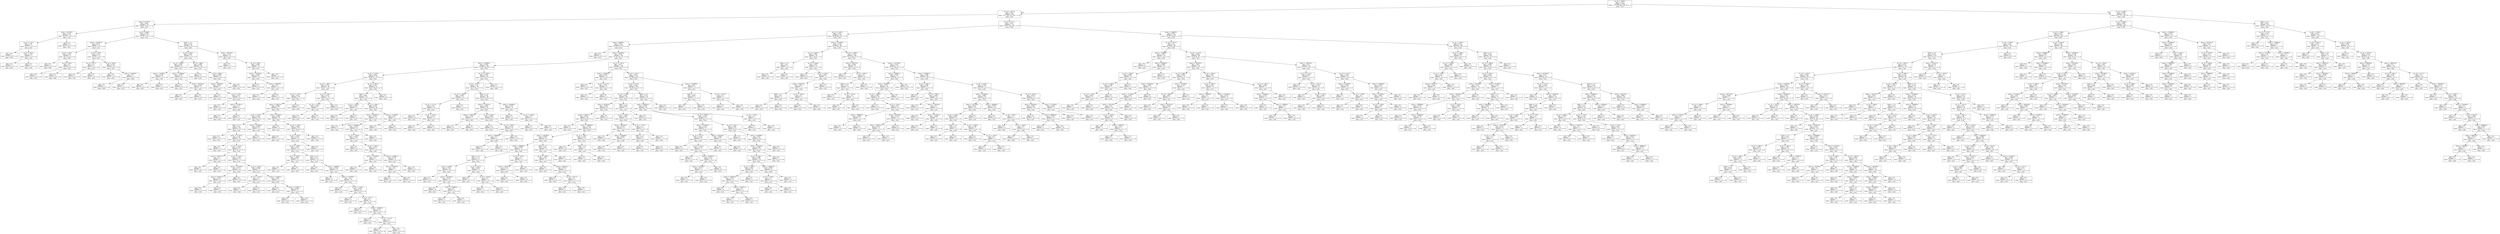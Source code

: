 digraph Tree {
node [shape=box] ;
0 [label="sq__ft <= 1828.5\ngini = 0.573\nsamples = 1099\nvalue = [17, 138, 662, 239, 40, 2, 1]\nclass = y[2]"] ;
1 [label="sq__ft <= 1012.0\ngini = 0.49\nsamples = 807\nvalue = [17, 133, 551, 104, 2, 0, 0]\nclass = y[2]"] ;
0 -> 1 [labeldistance=2.5, labelangle=45, headlabel="True"] ;
2 [label="price <= 97750.0\ngini = 0.481\nsamples = 92\nvalue = [8, 62, 22, 0, 0, 0, 0]\nclass = y[1]"] ;
1 -> 2 ;
3 [label="price <= 61750.0\ngini = 0.119\nsamples = 32\nvalue = [1, 30, 1, 0, 0, 0, 0]\nclass = y[1]"] ;
2 -> 3 ;
4 [label="sq__ft <= 723.5\ngini = 0.56\nsamples = 5\nvalue = [1, 3, 1, 0, 0, 0, 0]\nclass = y[1]"] ;
3 -> 4 ;
5 [label="gini = 0.0\nsamples = 1\nvalue = [1, 0, 0, 0, 0, 0, 0]\nclass = y[0]"] ;
4 -> 5 ;
6 [label="sq__ft <= 923.0\ngini = 0.375\nsamples = 4\nvalue = [0, 3, 1, 0, 0, 0, 0]\nclass = y[1]"] ;
4 -> 6 ;
7 [label="gini = 0.0\nsamples = 3\nvalue = [0, 3, 0, 0, 0, 0, 0]\nclass = y[1]"] ;
6 -> 7 ;
8 [label="gini = 0.0\nsamples = 1\nvalue = [0, 0, 1, 0, 0, 0, 0]\nclass = y[2]"] ;
6 -> 8 ;
9 [label="gini = 0.0\nsamples = 27\nvalue = [0, 27, 0, 0, 0, 0, 0]\nclass = y[1]"] ;
3 -> 9 ;
10 [label="sq__ft <= 886.0\ngini = 0.579\nsamples = 60\nvalue = [7, 32, 21, 0, 0, 0, 0]\nclass = y[1]"] ;
2 -> 10 ;
11 [label="price <= 107833.0\ngini = 0.472\nsamples = 21\nvalue = [6, 14, 1, 0, 0, 0, 0]\nclass = y[1]"] ;
10 -> 11 ;
12 [label="sq__ft <= 761.0\ngini = 0.278\nsamples = 6\nvalue = [5, 1, 0, 0, 0, 0, 0]\nclass = y[0]"] ;
11 -> 12 ;
13 [label="gini = 0.0\nsamples = 4\nvalue = [4, 0, 0, 0, 0, 0, 0]\nclass = y[0]"] ;
12 -> 13 ;
14 [label="sq__ft <= 835.5\ngini = 0.5\nsamples = 2\nvalue = [1, 1, 0, 0, 0, 0, 0]\nclass = y[0]"] ;
12 -> 14 ;
15 [label="gini = 0.0\nsamples = 1\nvalue = [0, 1, 0, 0, 0, 0, 0]\nclass = y[1]"] ;
14 -> 15 ;
16 [label="gini = 0.0\nsamples = 1\nvalue = [1, 0, 0, 0, 0, 0, 0]\nclass = y[0]"] ;
14 -> 16 ;
17 [label="sq__ft <= 709.0\ngini = 0.24\nsamples = 15\nvalue = [1, 13, 1, 0, 0, 0, 0]\nclass = y[1]"] ;
11 -> 17 ;
18 [label="sq__ft <= 617.5\ngini = 0.5\nsamples = 2\nvalue = [0, 1, 1, 0, 0, 0, 0]\nclass = y[1]"] ;
17 -> 18 ;
19 [label="gini = 0.0\nsamples = 1\nvalue = [0, 1, 0, 0, 0, 0, 0]\nclass = y[1]"] ;
18 -> 19 ;
20 [label="gini = 0.0\nsamples = 1\nvalue = [0, 0, 1, 0, 0, 0, 0]\nclass = y[2]"] ;
18 -> 20 ;
21 [label="sq__ft <= 845.0\ngini = 0.142\nsamples = 13\nvalue = [1, 12, 0, 0, 0, 0, 0]\nclass = y[1]"] ;
17 -> 21 ;
22 [label="gini = 0.0\nsamples = 11\nvalue = [0, 11, 0, 0, 0, 0, 0]\nclass = y[1]"] ;
21 -> 22 ;
23 [label="price <= 131000.0\ngini = 0.5\nsamples = 2\nvalue = [1, 1, 0, 0, 0, 0, 0]\nclass = y[0]"] ;
21 -> 23 ;
24 [label="gini = 0.0\nsamples = 1\nvalue = [1, 0, 0, 0, 0, 0, 0]\nclass = y[0]"] ;
23 -> 24 ;
25 [label="gini = 0.0\nsamples = 1\nvalue = [0, 1, 0, 0, 0, 0, 0]\nclass = y[1]"] ;
23 -> 25 ;
26 [label="baths <= 1.5\ngini = 0.523\nsamples = 39\nvalue = [1, 18, 20, 0, 0, 0, 0]\nclass = y[2]"] ;
10 -> 26 ;
27 [label="sq__ft <= 954.5\ngini = 0.491\nsamples = 27\nvalue = [1, 9, 17, 0, 0, 0, 0]\nclass = y[2]"] ;
26 -> 27 ;
28 [label="sq__ft <= 896.0\ngini = 0.444\nsamples = 9\nvalue = [0, 6, 3, 0, 0, 0, 0]\nclass = y[1]"] ;
27 -> 28 ;
29 [label="price <= 113000.0\ngini = 0.444\nsamples = 3\nvalue = [0, 1, 2, 0, 0, 0, 0]\nclass = y[2]"] ;
28 -> 29 ;
30 [label="gini = 0.0\nsamples = 1\nvalue = [0, 1, 0, 0, 0, 0, 0]\nclass = y[1]"] ;
29 -> 30 ;
31 [label="gini = 0.0\nsamples = 2\nvalue = [0, 0, 2, 0, 0, 0, 0]\nclass = y[2]"] ;
29 -> 31 ;
32 [label="price <= 178894.0\ngini = 0.278\nsamples = 6\nvalue = [0, 5, 1, 0, 0, 0, 0]\nclass = y[1]"] ;
28 -> 32 ;
33 [label="gini = 0.0\nsamples = 3\nvalue = [0, 3, 0, 0, 0, 0, 0]\nclass = y[1]"] ;
32 -> 33 ;
34 [label="price <= 205750.0\ngini = 0.444\nsamples = 3\nvalue = [0, 2, 1, 0, 0, 0, 0]\nclass = y[1]"] ;
32 -> 34 ;
35 [label="gini = 0.0\nsamples = 1\nvalue = [0, 0, 1, 0, 0, 0, 0]\nclass = y[2]"] ;
34 -> 35 ;
36 [label="gini = 0.0\nsamples = 2\nvalue = [0, 2, 0, 0, 0, 0, 0]\nclass = y[1]"] ;
34 -> 36 ;
37 [label="sq__ft <= 968.0\ngini = 0.364\nsamples = 18\nvalue = [1, 3, 14, 0, 0, 0, 0]\nclass = y[2]"] ;
27 -> 37 ;
38 [label="gini = 0.0\nsamples = 6\nvalue = [0, 0, 6, 0, 0, 0, 0]\nclass = y[2]"] ;
37 -> 38 ;
39 [label="sq__ft <= 994.0\ngini = 0.486\nsamples = 12\nvalue = [1, 3, 8, 0, 0, 0, 0]\nclass = y[2]"] ;
37 -> 39 ;
40 [label="price <= 180500.0\ngini = 0.612\nsamples = 7\nvalue = [1, 3, 3, 0, 0, 0, 0]\nclass = y[1]"] ;
39 -> 40 ;
41 [label="gini = 0.0\nsamples = 3\nvalue = [0, 3, 0, 0, 0, 0, 0]\nclass = y[1]"] ;
40 -> 41 ;
42 [label="sq__ft <= 979.5\ngini = 0.375\nsamples = 4\nvalue = [1, 0, 3, 0, 0, 0, 0]\nclass = y[2]"] ;
40 -> 42 ;
43 [label="gini = 0.0\nsamples = 2\nvalue = [0, 0, 2, 0, 0, 0, 0]\nclass = y[2]"] ;
42 -> 43 ;
44 [label="price <= 217041.5\ngini = 0.5\nsamples = 2\nvalue = [1, 0, 1, 0, 0, 0, 0]\nclass = y[0]"] ;
42 -> 44 ;
45 [label="gini = 0.0\nsamples = 1\nvalue = [1, 0, 0, 0, 0, 0, 0]\nclass = y[0]"] ;
44 -> 45 ;
46 [label="gini = 0.0\nsamples = 1\nvalue = [0, 0, 1, 0, 0, 0, 0]\nclass = y[2]"] ;
44 -> 46 ;
47 [label="gini = 0.0\nsamples = 5\nvalue = [0, 0, 5, 0, 0, 0, 0]\nclass = y[2]"] ;
39 -> 47 ;
48 [label="price <= 107554.5\ngini = 0.375\nsamples = 12\nvalue = [0, 9, 3, 0, 0, 0, 0]\nclass = y[1]"] ;
26 -> 48 ;
49 [label="gini = 0.0\nsamples = 1\nvalue = [0, 0, 1, 0, 0, 0, 0]\nclass = y[2]"] ;
48 -> 49 ;
50 [label="sq__ft <= 963.5\ngini = 0.298\nsamples = 11\nvalue = [0, 9, 2, 0, 0, 0, 0]\nclass = y[1]"] ;
48 -> 50 ;
51 [label="price <= 123250.0\ngini = 0.444\nsamples = 6\nvalue = [0, 4, 2, 0, 0, 0, 0]\nclass = y[1]"] ;
50 -> 51 ;
52 [label="gini = 0.0\nsamples = 2\nvalue = [0, 2, 0, 0, 0, 0, 0]\nclass = y[1]"] ;
51 -> 52 ;
53 [label="price <= 164028.0\ngini = 0.5\nsamples = 4\nvalue = [0, 2, 2, 0, 0, 0, 0]\nclass = y[1]"] ;
51 -> 53 ;
54 [label="gini = 0.0\nsamples = 2\nvalue = [0, 0, 2, 0, 0, 0, 0]\nclass = y[2]"] ;
53 -> 54 ;
55 [label="gini = 0.0\nsamples = 2\nvalue = [0, 2, 0, 0, 0, 0, 0]\nclass = y[1]"] ;
53 -> 55 ;
56 [label="gini = 0.0\nsamples = 5\nvalue = [0, 5, 0, 0, 0, 0, 0]\nclass = y[1]"] ;
50 -> 56 ;
57 [label="sq__ft <= 1571.5\ngini = 0.421\nsamples = 715\nvalue = [9, 71, 529, 104, 2, 0, 0]\nclass = y[2]"] ;
1 -> 57 ;
58 [label="sq__ft <= 1376.5\ngini = 0.378\nsamples = 520\nvalue = [8, 56, 403, 52, 1, 0, 0]\nclass = y[2]"] ;
57 -> 58 ;
59 [label="price <= 66606.0\ngini = 0.421\nsamples = 334\nvalue = [7, 53, 247, 27, 0, 0, 0]\nclass = y[2]"] ;
58 -> 59 ;
60 [label="gini = 0.0\nsamples = 2\nvalue = [0, 2, 0, 0, 0, 0, 0]\nclass = y[1]"] ;
59 -> 60 ;
61 [label="price <= 203264.0\ngini = 0.416\nsamples = 332\nvalue = [7, 51, 247, 27, 0, 0, 0]\nclass = y[2]"] ;
59 -> 61 ;
62 [label="price <= 167646.5\ngini = 0.359\nsamples = 184\nvalue = [2, 18, 145, 19, 0, 0, 0]\nclass = y[2]"] ;
61 -> 62 ;
63 [label="sq__ft <= 1279.0\ngini = 0.426\nsamples = 124\nvalue = [0, 16, 91, 17, 0, 0, 0]\nclass = y[2]"] ;
62 -> 63 ;
64 [label="sq__ft <= 1242.5\ngini = 0.374\nsamples = 93\nvalue = [0, 13, 72, 8, 0, 0, 0]\nclass = y[2]"] ;
63 -> 64 ;
65 [label="sq__ft <= 1234.5\ngini = 0.411\nsamples = 78\nvalue = [0, 13, 58, 7, 0, 0, 0]\nclass = y[2]"] ;
64 -> 65 ;
66 [label="price <= 130875.0\ngini = 0.398\nsamples = 77\nvalue = [0, 13, 58, 6, 0, 0, 0]\nclass = y[2]"] ;
65 -> 66 ;
67 [label="sq__ft <= 1219.5\ngini = 0.302\nsamples = 46\nvalue = [0, 5, 38, 3, 0, 0, 0]\nclass = y[2]"] ;
66 -> 67 ;
68 [label="baths <= 1.5\ngini = 0.25\nsamples = 43\nvalue = [0, 3, 37, 3, 0, 0, 0]\nclass = y[2]"] ;
67 -> 68 ;
69 [label="gini = 0.0\nsamples = 15\nvalue = [0, 0, 15, 0, 0, 0, 0]\nclass = y[2]"] ;
68 -> 69 ;
70 [label="price <= 77750.0\ngini = 0.36\nsamples = 28\nvalue = [0, 3, 22, 3, 0, 0, 0]\nclass = y[2]"] ;
68 -> 70 ;
71 [label="gini = 0.0\nsamples = 1\nvalue = [0, 0, 0, 1, 0, 0, 0]\nclass = y[3]"] ;
70 -> 71 ;
72 [label="sq__ft <= 1072.0\ngini = 0.318\nsamples = 27\nvalue = [0, 3, 22, 2, 0, 0, 0]\nclass = y[2]"] ;
70 -> 72 ;
73 [label="price <= 103375.0\ngini = 0.5\nsamples = 2\nvalue = [0, 0, 1, 1, 0, 0, 0]\nclass = y[2]"] ;
72 -> 73 ;
74 [label="gini = 0.0\nsamples = 1\nvalue = [0, 0, 1, 0, 0, 0, 0]\nclass = y[2]"] ;
73 -> 74 ;
75 [label="gini = 0.0\nsamples = 1\nvalue = [0, 0, 0, 1, 0, 0, 0]\nclass = y[3]"] ;
73 -> 75 ;
76 [label="sq__ft <= 1123.5\ngini = 0.278\nsamples = 25\nvalue = [0, 3, 21, 1, 0, 0, 0]\nclass = y[2]"] ;
72 -> 76 ;
77 [label="price <= 115500.0\ngini = 0.117\nsamples = 16\nvalue = [0, 1, 15, 0, 0, 0, 0]\nclass = y[2]"] ;
76 -> 77 ;
78 [label="price <= 105312.5\ngini = 0.375\nsamples = 4\nvalue = [0, 1, 3, 0, 0, 0, 0]\nclass = y[2]"] ;
77 -> 78 ;
79 [label="gini = 0.0\nsamples = 3\nvalue = [0, 0, 3, 0, 0, 0, 0]\nclass = y[2]"] ;
78 -> 79 ;
80 [label="gini = 0.0\nsamples = 1\nvalue = [0, 1, 0, 0, 0, 0, 0]\nclass = y[1]"] ;
78 -> 80 ;
81 [label="gini = 0.0\nsamples = 12\nvalue = [0, 0, 12, 0, 0, 0, 0]\nclass = y[2]"] ;
77 -> 81 ;
82 [label="sq__ft <= 1142.5\ngini = 0.494\nsamples = 9\nvalue = [0, 2, 6, 1, 0, 0, 0]\nclass = y[2]"] ;
76 -> 82 ;
83 [label="sq__ft <= 1133.0\ngini = 0.5\nsamples = 2\nvalue = [0, 1, 0, 1, 0, 0, 0]\nclass = y[1]"] ;
82 -> 83 ;
84 [label="gini = 0.0\nsamples = 1\nvalue = [0, 0, 0, 1, 0, 0, 0]\nclass = y[3]"] ;
83 -> 84 ;
85 [label="gini = 0.0\nsamples = 1\nvalue = [0, 1, 0, 0, 0, 0, 0]\nclass = y[1]"] ;
83 -> 85 ;
86 [label="price <= 122837.5\ngini = 0.245\nsamples = 7\nvalue = [0, 1, 6, 0, 0, 0, 0]\nclass = y[2]"] ;
82 -> 86 ;
87 [label="gini = 0.0\nsamples = 4\nvalue = [0, 0, 4, 0, 0, 0, 0]\nclass = y[2]"] ;
86 -> 87 ;
88 [label="price <= 123837.5\ngini = 0.444\nsamples = 3\nvalue = [0, 1, 2, 0, 0, 0, 0]\nclass = y[2]"] ;
86 -> 88 ;
89 [label="gini = 0.0\nsamples = 1\nvalue = [0, 1, 0, 0, 0, 0, 0]\nclass = y[1]"] ;
88 -> 89 ;
90 [label="gini = 0.0\nsamples = 2\nvalue = [0, 0, 2, 0, 0, 0, 0]\nclass = y[2]"] ;
88 -> 90 ;
91 [label="price <= 105000.0\ngini = 0.444\nsamples = 3\nvalue = [0, 2, 1, 0, 0, 0, 0]\nclass = y[1]"] ;
67 -> 91 ;
92 [label="gini = 0.0\nsamples = 2\nvalue = [0, 2, 0, 0, 0, 0, 0]\nclass = y[1]"] ;
91 -> 92 ;
93 [label="gini = 0.0\nsamples = 1\nvalue = [0, 0, 1, 0, 0, 0, 0]\nclass = y[2]"] ;
91 -> 93 ;
94 [label="price <= 133552.5\ngini = 0.508\nsamples = 31\nvalue = [0, 8, 20, 3, 0, 0, 0]\nclass = y[2]"] ;
66 -> 94 ;
95 [label="gini = 0.0\nsamples = 3\nvalue = [0, 3, 0, 0, 0, 0, 0]\nclass = y[1]"] ;
94 -> 95 ;
96 [label="sq__ft <= 1185.5\ngini = 0.446\nsamples = 28\nvalue = [0, 5, 20, 3, 0, 0, 0]\nclass = y[2]"] ;
94 -> 96 ;
97 [label="sq__ft <= 1182.5\ngini = 0.555\nsamples = 20\nvalue = [0, 5, 12, 3, 0, 0, 0]\nclass = y[2]"] ;
96 -> 97 ;
98 [label="sq__ft <= 1049.5\ngini = 0.521\nsamples = 19\nvalue = [0, 5, 12, 2, 0, 0, 0]\nclass = y[2]"] ;
97 -> 98 ;
99 [label="sq__ft <= 1029.0\ngini = 0.444\nsamples = 3\nvalue = [0, 2, 1, 0, 0, 0, 0]\nclass = y[1]"] ;
98 -> 99 ;
100 [label="gini = 0.0\nsamples = 1\nvalue = [0, 0, 1, 0, 0, 0, 0]\nclass = y[2]"] ;
99 -> 100 ;
101 [label="gini = 0.0\nsamples = 2\nvalue = [0, 2, 0, 0, 0, 0, 0]\nclass = y[1]"] ;
99 -> 101 ;
102 [label="baths <= 1.5\ngini = 0.477\nsamples = 16\nvalue = [0, 3, 11, 2, 0, 0, 0]\nclass = y[2]"] ;
98 -> 102 ;
103 [label="gini = 0.0\nsamples = 1\nvalue = [0, 0, 0, 1, 0, 0, 0]\nclass = y[3]"] ;
102 -> 103 ;
104 [label="price <= 149296.5\ngini = 0.418\nsamples = 15\nvalue = [0, 3, 11, 1, 0, 0, 0]\nclass = y[2]"] ;
102 -> 104 ;
105 [label="gini = 0.0\nsamples = 5\nvalue = [0, 0, 5, 0, 0, 0, 0]\nclass = y[2]"] ;
104 -> 105 ;
106 [label="price <= 152796.5\ngini = 0.54\nsamples = 10\nvalue = [0, 3, 6, 1, 0, 0, 0]\nclass = y[2]"] ;
104 -> 106 ;
107 [label="gini = 0.0\nsamples = 1\nvalue = [0, 0, 0, 1, 0, 0, 0]\nclass = y[3]"] ;
106 -> 107 ;
108 [label="sq__ft <= 1108.0\ngini = 0.444\nsamples = 9\nvalue = [0, 3, 6, 0, 0, 0, 0]\nclass = y[2]"] ;
106 -> 108 ;
109 [label="gini = 0.0\nsamples = 3\nvalue = [0, 0, 3, 0, 0, 0, 0]\nclass = y[2]"] ;
108 -> 109 ;
110 [label="sq__ft <= 1131.5\ngini = 0.5\nsamples = 6\nvalue = [0, 3, 3, 0, 0, 0, 0]\nclass = y[1]"] ;
108 -> 110 ;
111 [label="gini = 0.0\nsamples = 2\nvalue = [0, 2, 0, 0, 0, 0, 0]\nclass = y[1]"] ;
110 -> 111 ;
112 [label="price <= 163000.0\ngini = 0.375\nsamples = 4\nvalue = [0, 1, 3, 0, 0, 0, 0]\nclass = y[2]"] ;
110 -> 112 ;
113 [label="gini = 0.0\nsamples = 2\nvalue = [0, 0, 2, 0, 0, 0, 0]\nclass = y[2]"] ;
112 -> 113 ;
114 [label="sq__ft <= 1172.0\ngini = 0.5\nsamples = 2\nvalue = [0, 1, 1, 0, 0, 0, 0]\nclass = y[1]"] ;
112 -> 114 ;
115 [label="gini = 0.0\nsamples = 1\nvalue = [0, 1, 0, 0, 0, 0, 0]\nclass = y[1]"] ;
114 -> 115 ;
116 [label="gini = 0.0\nsamples = 1\nvalue = [0, 0, 1, 0, 0, 0, 0]\nclass = y[2]"] ;
114 -> 116 ;
117 [label="gini = 0.0\nsamples = 1\nvalue = [0, 0, 0, 1, 0, 0, 0]\nclass = y[3]"] ;
97 -> 117 ;
118 [label="gini = 0.0\nsamples = 8\nvalue = [0, 0, 8, 0, 0, 0, 0]\nclass = y[2]"] ;
96 -> 118 ;
119 [label="gini = 0.0\nsamples = 1\nvalue = [0, 0, 0, 1, 0, 0, 0]\nclass = y[3]"] ;
65 -> 119 ;
120 [label="sq__ft <= 1256.5\ngini = 0.124\nsamples = 15\nvalue = [0, 0, 14, 1, 0, 0, 0]\nclass = y[2]"] ;
64 -> 120 ;
121 [label="sq__ft <= 1251.5\ngini = 0.245\nsamples = 7\nvalue = [0, 0, 6, 1, 0, 0, 0]\nclass = y[2]"] ;
120 -> 121 ;
122 [label="gini = 0.0\nsamples = 6\nvalue = [0, 0, 6, 0, 0, 0, 0]\nclass = y[2]"] ;
121 -> 122 ;
123 [label="gini = 0.0\nsamples = 1\nvalue = [0, 0, 0, 1, 0, 0, 0]\nclass = y[3]"] ;
121 -> 123 ;
124 [label="gini = 0.0\nsamples = 8\nvalue = [0, 0, 8, 0, 0, 0, 0]\nclass = y[2]"] ;
120 -> 124 ;
125 [label="sq__ft <= 1361.0\ngini = 0.531\nsamples = 31\nvalue = [0, 3, 19, 9, 0, 0, 0]\nclass = y[2]"] ;
63 -> 125 ;
126 [label="baths <= 1.5\ngini = 0.601\nsamples = 23\nvalue = [0, 3, 11, 9, 0, 0, 0]\nclass = y[2]"] ;
125 -> 126 ;
127 [label="sq__ft <= 1303.0\ngini = 0.444\nsamples = 3\nvalue = [0, 2, 1, 0, 0, 0, 0]\nclass = y[1]"] ;
126 -> 127 ;
128 [label="gini = 0.0\nsamples = 1\nvalue = [0, 0, 1, 0, 0, 0, 0]\nclass = y[2]"] ;
127 -> 128 ;
129 [label="gini = 0.0\nsamples = 2\nvalue = [0, 2, 0, 0, 0, 0, 0]\nclass = y[1]"] ;
127 -> 129 ;
130 [label="sq__ft <= 1340.5\ngini = 0.545\nsamples = 20\nvalue = [0, 1, 10, 9, 0, 0, 0]\nclass = y[2]"] ;
126 -> 130 ;
131 [label="price <= 105625.0\ngini = 0.524\nsamples = 15\nvalue = [0, 1, 9, 5, 0, 0, 0]\nclass = y[2]"] ;
130 -> 131 ;
132 [label="gini = 0.0\nsamples = 2\nvalue = [0, 0, 0, 2, 0, 0, 0]\nclass = y[3]"] ;
131 -> 132 ;
133 [label="price <= 163396.5\ngini = 0.462\nsamples = 13\nvalue = [0, 1, 9, 3, 0, 0, 0]\nclass = y[2]"] ;
131 -> 133 ;
134 [label="sq__ft <= 1303.0\ngini = 0.403\nsamples = 12\nvalue = [0, 1, 9, 2, 0, 0, 0]\nclass = y[2]"] ;
133 -> 134 ;
135 [label="gini = 0.0\nsamples = 4\nvalue = [0, 0, 4, 0, 0, 0, 0]\nclass = y[2]"] ;
134 -> 135 ;
136 [label="sq__ft <= 1315.0\ngini = 0.531\nsamples = 8\nvalue = [0, 1, 5, 2, 0, 0, 0]\nclass = y[2]"] ;
134 -> 136 ;
137 [label="price <= 151000.0\ngini = 0.5\nsamples = 2\nvalue = [0, 1, 0, 1, 0, 0, 0]\nclass = y[1]"] ;
136 -> 137 ;
138 [label="gini = 0.0\nsamples = 1\nvalue = [0, 0, 0, 1, 0, 0, 0]\nclass = y[3]"] ;
137 -> 138 ;
139 [label="gini = 0.0\nsamples = 1\nvalue = [0, 1, 0, 0, 0, 0, 0]\nclass = y[1]"] ;
137 -> 139 ;
140 [label="price <= 124541.0\ngini = 0.278\nsamples = 6\nvalue = [0, 0, 5, 1, 0, 0, 0]\nclass = y[2]"] ;
136 -> 140 ;
141 [label="price <= 119091.0\ngini = 0.5\nsamples = 2\nvalue = [0, 0, 1, 1, 0, 0, 0]\nclass = y[2]"] ;
140 -> 141 ;
142 [label="gini = 0.0\nsamples = 1\nvalue = [0, 0, 1, 0, 0, 0, 0]\nclass = y[2]"] ;
141 -> 142 ;
143 [label="gini = 0.0\nsamples = 1\nvalue = [0, 0, 0, 1, 0, 0, 0]\nclass = y[3]"] ;
141 -> 143 ;
144 [label="gini = 0.0\nsamples = 4\nvalue = [0, 0, 4, 0, 0, 0, 0]\nclass = y[2]"] ;
140 -> 144 ;
145 [label="gini = 0.0\nsamples = 1\nvalue = [0, 0, 0, 1, 0, 0, 0]\nclass = y[3]"] ;
133 -> 145 ;
146 [label="price <= 113500.0\ngini = 0.32\nsamples = 5\nvalue = [0, 0, 1, 4, 0, 0, 0]\nclass = y[3]"] ;
130 -> 146 ;
147 [label="gini = 0.0\nsamples = 1\nvalue = [0, 0, 1, 0, 0, 0, 0]\nclass = y[2]"] ;
146 -> 147 ;
148 [label="gini = 0.0\nsamples = 4\nvalue = [0, 0, 0, 4, 0, 0, 0]\nclass = y[3]"] ;
146 -> 148 ;
149 [label="gini = 0.0\nsamples = 8\nvalue = [0, 0, 8, 0, 0, 0, 0]\nclass = y[2]"] ;
125 -> 149 ;
150 [label="sq__ft <= 1369.0\ngini = 0.187\nsamples = 60\nvalue = [2, 2, 54, 2, 0, 0, 0]\nclass = y[2]"] ;
62 -> 150 ;
151 [label="sq__ft <= 1141.5\ngini = 0.16\nsamples = 59\nvalue = [1, 2, 54, 2, 0, 0, 0]\nclass = y[2]"] ;
150 -> 151 ;
152 [label="sq__ft <= 1138.0\ngini = 0.298\nsamples = 11\nvalue = [0, 0, 9, 2, 0, 0, 0]\nclass = y[2]"] ;
151 -> 152 ;
153 [label="sq__ft <= 1111.5\ngini = 0.18\nsamples = 10\nvalue = [0, 0, 9, 1, 0, 0, 0]\nclass = y[2]"] ;
152 -> 153 ;
154 [label="gini = 0.0\nsamples = 6\nvalue = [0, 0, 6, 0, 0, 0, 0]\nclass = y[2]"] ;
153 -> 154 ;
155 [label="sq__ft <= 1123.5\ngini = 0.375\nsamples = 4\nvalue = [0, 0, 3, 1, 0, 0, 0]\nclass = y[2]"] ;
153 -> 155 ;
156 [label="gini = 0.0\nsamples = 1\nvalue = [0, 0, 0, 1, 0, 0, 0]\nclass = y[3]"] ;
155 -> 156 ;
157 [label="gini = 0.0\nsamples = 3\nvalue = [0, 0, 3, 0, 0, 0, 0]\nclass = y[2]"] ;
155 -> 157 ;
158 [label="gini = 0.0\nsamples = 1\nvalue = [0, 0, 0, 1, 0, 0, 0]\nclass = y[3]"] ;
152 -> 158 ;
159 [label="baths <= 2.5\ngini = 0.119\nsamples = 48\nvalue = [1, 2, 45, 0, 0, 0, 0]\nclass = y[2]"] ;
151 -> 159 ;
160 [label="price <= 172875.0\ngini = 0.092\nsamples = 42\nvalue = [1, 1, 40, 0, 0, 0, 0]\nclass = y[2]"] ;
159 -> 160 ;
161 [label="price <= 170875.0\ngini = 0.245\nsamples = 7\nvalue = [0, 1, 6, 0, 0, 0, 0]\nclass = y[2]"] ;
160 -> 161 ;
162 [label="gini = 0.0\nsamples = 6\nvalue = [0, 0, 6, 0, 0, 0, 0]\nclass = y[2]"] ;
161 -> 162 ;
163 [label="gini = 0.0\nsamples = 1\nvalue = [0, 1, 0, 0, 0, 0, 0]\nclass = y[1]"] ;
161 -> 163 ;
164 [label="sq__ft <= 1262.5\ngini = 0.056\nsamples = 35\nvalue = [1, 0, 34, 0, 0, 0, 0]\nclass = y[2]"] ;
160 -> 164 ;
165 [label="gini = 0.0\nsamples = 20\nvalue = [0, 0, 20, 0, 0, 0, 0]\nclass = y[2]"] ;
164 -> 165 ;
166 [label="sq__ft <= 1265.5\ngini = 0.124\nsamples = 15\nvalue = [1, 0, 14, 0, 0, 0, 0]\nclass = y[2]"] ;
164 -> 166 ;
167 [label="price <= 184000.0\ngini = 0.5\nsamples = 2\nvalue = [1, 0, 1, 0, 0, 0, 0]\nclass = y[0]"] ;
166 -> 167 ;
168 [label="gini = 0.0\nsamples = 1\nvalue = [0, 0, 1, 0, 0, 0, 0]\nclass = y[2]"] ;
167 -> 168 ;
169 [label="gini = 0.0\nsamples = 1\nvalue = [1, 0, 0, 0, 0, 0, 0]\nclass = y[0]"] ;
167 -> 169 ;
170 [label="gini = 0.0\nsamples = 13\nvalue = [0, 0, 13, 0, 0, 0, 0]\nclass = y[2]"] ;
166 -> 170 ;
171 [label="price <= 185000.0\ngini = 0.278\nsamples = 6\nvalue = [0, 1, 5, 0, 0, 0, 0]\nclass = y[2]"] ;
159 -> 171 ;
172 [label="gini = 0.0\nsamples = 4\nvalue = [0, 0, 4, 0, 0, 0, 0]\nclass = y[2]"] ;
171 -> 172 ;
173 [label="sq__ft <= 1286.0\ngini = 0.5\nsamples = 2\nvalue = [0, 1, 1, 0, 0, 0, 0]\nclass = y[1]"] ;
171 -> 173 ;
174 [label="gini = 0.0\nsamples = 1\nvalue = [0, 1, 0, 0, 0, 0, 0]\nclass = y[1]"] ;
173 -> 174 ;
175 [label="gini = 0.0\nsamples = 1\nvalue = [0, 0, 1, 0, 0, 0, 0]\nclass = y[2]"] ;
173 -> 175 ;
176 [label="gini = 0.0\nsamples = 1\nvalue = [1, 0, 0, 0, 0, 0, 0]\nclass = y[0]"] ;
150 -> 176 ;
177 [label="sq__ft <= 1152.0\ngini = 0.471\nsamples = 148\nvalue = [5, 33, 102, 8, 0, 0, 0]\nclass = y[2]"] ;
61 -> 177 ;
178 [label="price <= 222000.0\ngini = 0.497\nsamples = 13\nvalue = [0, 7, 6, 0, 0, 0, 0]\nclass = y[1]"] ;
177 -> 178 ;
179 [label="gini = 0.0\nsamples = 5\nvalue = [0, 5, 0, 0, 0, 0, 0]\nclass = y[1]"] ;
178 -> 179 ;
180 [label="sq__ft <= 1117.0\ngini = 0.375\nsamples = 8\nvalue = [0, 2, 6, 0, 0, 0, 0]\nclass = y[2]"] ;
178 -> 180 ;
181 [label="gini = 0.0\nsamples = 6\nvalue = [0, 0, 6, 0, 0, 0, 0]\nclass = y[2]"] ;
180 -> 181 ;
182 [label="gini = 0.0\nsamples = 2\nvalue = [0, 2, 0, 0, 0, 0, 0]\nclass = y[1]"] ;
180 -> 182 ;
183 [label="sq__ft <= 1371.5\ngini = 0.452\nsamples = 135\nvalue = [5, 26, 96, 8, 0, 0, 0]\nclass = y[2]"] ;
177 -> 183 ;
184 [label="sq__ft <= 1279.5\ngini = 0.428\nsamples = 130\nvalue = [5, 24, 95, 6, 0, 0, 0]\nclass = y[2]"] ;
183 -> 184 ;
185 [label="sq__ft <= 1264.5\ngini = 0.541\nsamples = 68\nvalue = [5, 15, 43, 5, 0, 0, 0]\nclass = y[2]"] ;
184 -> 185 ;
186 [label="price <= 421450.0\ngini = 0.384\nsamples = 51\nvalue = [0, 8, 39, 4, 0, 0, 0]\nclass = y[2]"] ;
185 -> 186 ;
187 [label="price <= 208173.5\ngini = 0.345\nsamples = 49\nvalue = [0, 6, 39, 4, 0, 0, 0]\nclass = y[2]"] ;
186 -> 187 ;
188 [label="gini = 0.0\nsamples = 1\nvalue = [0, 1, 0, 0, 0, 0, 0]\nclass = y[1]"] ;
187 -> 188 ;
189 [label="price <= 269000.0\ngini = 0.322\nsamples = 48\nvalue = [0, 5, 39, 4, 0, 0, 0]\nclass = y[2]"] ;
187 -> 189 ;
190 [label="price <= 254500.0\ngini = 0.395\nsamples = 33\nvalue = [0, 5, 25, 3, 0, 0, 0]\nclass = y[2]"] ;
189 -> 190 ;
191 [label="price <= 246889.0\ngini = 0.263\nsamples = 27\nvalue = [0, 2, 23, 2, 0, 0, 0]\nclass = y[2]"] ;
190 -> 191 ;
192 [label="baths <= 2.5\ngini = 0.177\nsamples = 21\nvalue = [0, 1, 19, 1, 0, 0, 0]\nclass = y[2]"] ;
191 -> 192 ;
193 [label="sq__ft <= 1249.0\ngini = 0.105\nsamples = 18\nvalue = [0, 1, 17, 0, 0, 0, 0]\nclass = y[2]"] ;
192 -> 193 ;
194 [label="gini = 0.0\nsamples = 12\nvalue = [0, 0, 12, 0, 0, 0, 0]\nclass = y[2]"] ;
193 -> 194 ;
195 [label="price <= 231250.0\ngini = 0.278\nsamples = 6\nvalue = [0, 1, 5, 0, 0, 0, 0]\nclass = y[2]"] ;
193 -> 195 ;
196 [label="gini = 0.0\nsamples = 4\nvalue = [0, 0, 4, 0, 0, 0, 0]\nclass = y[2]"] ;
195 -> 196 ;
197 [label="price <= 238000.0\ngini = 0.5\nsamples = 2\nvalue = [0, 1, 1, 0, 0, 0, 0]\nclass = y[1]"] ;
195 -> 197 ;
198 [label="gini = 0.0\nsamples = 1\nvalue = [0, 1, 0, 0, 0, 0, 0]\nclass = y[1]"] ;
197 -> 198 ;
199 [label="gini = 0.0\nsamples = 1\nvalue = [0, 0, 1, 0, 0, 0, 0]\nclass = y[2]"] ;
197 -> 199 ;
200 [label="sq__ft <= 1221.0\ngini = 0.444\nsamples = 3\nvalue = [0, 0, 2, 1, 0, 0, 0]\nclass = y[2]"] ;
192 -> 200 ;
201 [label="gini = 0.0\nsamples = 1\nvalue = [0, 0, 1, 0, 0, 0, 0]\nclass = y[2]"] ;
200 -> 201 ;
202 [label="sq__ft <= 1245.0\ngini = 0.5\nsamples = 2\nvalue = [0, 0, 1, 1, 0, 0, 0]\nclass = y[2]"] ;
200 -> 202 ;
203 [label="gini = 0.0\nsamples = 1\nvalue = [0, 0, 0, 1, 0, 0, 0]\nclass = y[3]"] ;
202 -> 203 ;
204 [label="gini = 0.0\nsamples = 1\nvalue = [0, 0, 1, 0, 0, 0, 0]\nclass = y[2]"] ;
202 -> 204 ;
205 [label="sq__ft <= 1218.0\ngini = 0.5\nsamples = 6\nvalue = [0, 1, 4, 1, 0, 0, 0]\nclass = y[2]"] ;
191 -> 205 ;
206 [label="price <= 247367.0\ngini = 0.32\nsamples = 5\nvalue = [0, 0, 4, 1, 0, 0, 0]\nclass = y[2]"] ;
205 -> 206 ;
207 [label="gini = 0.0\nsamples = 1\nvalue = [0, 0, 0, 1, 0, 0, 0]\nclass = y[3]"] ;
206 -> 207 ;
208 [label="gini = 0.0\nsamples = 4\nvalue = [0, 0, 4, 0, 0, 0, 0]\nclass = y[2]"] ;
206 -> 208 ;
209 [label="gini = 0.0\nsamples = 1\nvalue = [0, 1, 0, 0, 0, 0, 0]\nclass = y[1]"] ;
205 -> 209 ;
210 [label="baths <= 2.5\ngini = 0.611\nsamples = 6\nvalue = [0, 3, 2, 1, 0, 0, 0]\nclass = y[1]"] ;
190 -> 210 ;
211 [label="sq__ft <= 1198.0\ngini = 0.56\nsamples = 5\nvalue = [0, 3, 1, 1, 0, 0, 0]\nclass = y[1]"] ;
210 -> 211 ;
212 [label="gini = 0.0\nsamples = 1\nvalue = [0, 0, 1, 0, 0, 0, 0]\nclass = y[2]"] ;
211 -> 212 ;
213 [label="price <= 262234.5\ngini = 0.375\nsamples = 4\nvalue = [0, 3, 0, 1, 0, 0, 0]\nclass = y[1]"] ;
211 -> 213 ;
214 [label="gini = 0.0\nsamples = 2\nvalue = [0, 2, 0, 0, 0, 0, 0]\nclass = y[1]"] ;
213 -> 214 ;
215 [label="sq__ft <= 1237.0\ngini = 0.5\nsamples = 2\nvalue = [0, 1, 0, 1, 0, 0, 0]\nclass = y[1]"] ;
213 -> 215 ;
216 [label="gini = 0.0\nsamples = 1\nvalue = [0, 1, 0, 0, 0, 0, 0]\nclass = y[1]"] ;
215 -> 216 ;
217 [label="gini = 0.0\nsamples = 1\nvalue = [0, 0, 0, 1, 0, 0, 0]\nclass = y[3]"] ;
215 -> 217 ;
218 [label="gini = 0.0\nsamples = 1\nvalue = [0, 0, 1, 0, 0, 0, 0]\nclass = y[2]"] ;
210 -> 218 ;
219 [label="sq__ft <= 1261.5\ngini = 0.124\nsamples = 15\nvalue = [0, 0, 14, 1, 0, 0, 0]\nclass = y[2]"] ;
189 -> 219 ;
220 [label="gini = 0.0\nsamples = 13\nvalue = [0, 0, 13, 0, 0, 0, 0]\nclass = y[2]"] ;
219 -> 220 ;
221 [label="baths <= 2.5\ngini = 0.5\nsamples = 2\nvalue = [0, 0, 1, 1, 0, 0, 0]\nclass = y[2]"] ;
219 -> 221 ;
222 [label="gini = 0.0\nsamples = 1\nvalue = [0, 0, 1, 0, 0, 0, 0]\nclass = y[2]"] ;
221 -> 222 ;
223 [label="gini = 0.0\nsamples = 1\nvalue = [0, 0, 0, 1, 0, 0, 0]\nclass = y[3]"] ;
221 -> 223 ;
224 [label="gini = 0.0\nsamples = 2\nvalue = [0, 2, 0, 0, 0, 0, 0]\nclass = y[1]"] ;
186 -> 224 ;
225 [label="baths <= 2.5\ngini = 0.685\nsamples = 17\nvalue = [5, 7, 4, 1, 0, 0, 0]\nclass = y[1]"] ;
185 -> 225 ;
226 [label="sq__ft <= 1265.5\ngini = 0.681\nsamples = 12\nvalue = [5, 2, 4, 1, 0, 0, 0]\nclass = y[0]"] ;
225 -> 226 ;
227 [label="price <= 240750.0\ngini = 0.278\nsamples = 6\nvalue = [5, 1, 0, 0, 0, 0, 0]\nclass = y[0]"] ;
226 -> 227 ;
228 [label="gini = 0.0\nsamples = 3\nvalue = [3, 0, 0, 0, 0, 0, 0]\nclass = y[0]"] ;
227 -> 228 ;
229 [label="price <= 249500.0\ngini = 0.444\nsamples = 3\nvalue = [2, 1, 0, 0, 0, 0, 0]\nclass = y[0]"] ;
227 -> 229 ;
230 [label="gini = 0.0\nsamples = 1\nvalue = [0, 1, 0, 0, 0, 0, 0]\nclass = y[1]"] ;
229 -> 230 ;
231 [label="gini = 0.0\nsamples = 2\nvalue = [2, 0, 0, 0, 0, 0, 0]\nclass = y[0]"] ;
229 -> 231 ;
232 [label="sq__ft <= 1276.5\ngini = 0.5\nsamples = 6\nvalue = [0, 1, 4, 1, 0, 0, 0]\nclass = y[2]"] ;
226 -> 232 ;
233 [label="baths <= 1.5\ngini = 0.32\nsamples = 5\nvalue = [0, 1, 4, 0, 0, 0, 0]\nclass = y[2]"] ;
232 -> 233 ;
234 [label="gini = 0.0\nsamples = 1\nvalue = [0, 1, 0, 0, 0, 0, 0]\nclass = y[1]"] ;
233 -> 234 ;
235 [label="gini = 0.0\nsamples = 4\nvalue = [0, 0, 4, 0, 0, 0, 0]\nclass = y[2]"] ;
233 -> 235 ;
236 [label="gini = 0.0\nsamples = 1\nvalue = [0, 0, 0, 1, 0, 0, 0]\nclass = y[3]"] ;
232 -> 236 ;
237 [label="gini = 0.0\nsamples = 5\nvalue = [0, 5, 0, 0, 0, 0, 0]\nclass = y[1]"] ;
225 -> 237 ;
238 [label="baths <= 2.5\ngini = 0.275\nsamples = 62\nvalue = [0, 9, 52, 1, 0, 0, 0]\nclass = y[2]"] ;
184 -> 238 ;
239 [label="price <= 364250.0\ngini = 0.308\nsamples = 54\nvalue = [0, 9, 44, 1, 0, 0, 0]\nclass = y[2]"] ;
238 -> 239 ;
240 [label="sq__ft <= 1320.0\ngini = 0.292\nsamples = 52\nvalue = [0, 8, 43, 1, 0, 0, 0]\nclass = y[2]"] ;
239 -> 240 ;
241 [label="price <= 275454.0\ngini = 0.203\nsamples = 27\nvalue = [0, 2, 24, 1, 0, 0, 0]\nclass = y[2]"] ;
240 -> 241 ;
242 [label="sq__ft <= 1312.5\ngini = 0.156\nsamples = 24\nvalue = [0, 1, 22, 1, 0, 0, 0]\nclass = y[2]"] ;
241 -> 242 ;
243 [label="gini = 0.0\nsamples = 13\nvalue = [0, 0, 13, 0, 0, 0, 0]\nclass = y[2]"] ;
242 -> 243 ;
244 [label="sq__ft <= 1315.5\ngini = 0.314\nsamples = 11\nvalue = [0, 1, 9, 1, 0, 0, 0]\nclass = y[2]"] ;
242 -> 244 ;
245 [label="gini = 0.0\nsamples = 1\nvalue = [0, 1, 0, 0, 0, 0, 0]\nclass = y[1]"] ;
244 -> 245 ;
246 [label="price <= 231000.0\ngini = 0.18\nsamples = 10\nvalue = [0, 0, 9, 1, 0, 0, 0]\nclass = y[2]"] ;
244 -> 246 ;
247 [label="price <= 217500.0\ngini = 0.375\nsamples = 4\nvalue = [0, 0, 3, 1, 0, 0, 0]\nclass = y[2]"] ;
246 -> 247 ;
248 [label="gini = 0.0\nsamples = 3\nvalue = [0, 0, 3, 0, 0, 0, 0]\nclass = y[2]"] ;
247 -> 248 ;
249 [label="gini = 0.0\nsamples = 1\nvalue = [0, 0, 0, 1, 0, 0, 0]\nclass = y[3]"] ;
247 -> 249 ;
250 [label="gini = 0.0\nsamples = 6\nvalue = [0, 0, 6, 0, 0, 0, 0]\nclass = y[2]"] ;
246 -> 250 ;
251 [label="price <= 281454.0\ngini = 0.444\nsamples = 3\nvalue = [0, 1, 2, 0, 0, 0, 0]\nclass = y[2]"] ;
241 -> 251 ;
252 [label="gini = 0.0\nsamples = 1\nvalue = [0, 1, 0, 0, 0, 0, 0]\nclass = y[1]"] ;
251 -> 252 ;
253 [label="gini = 0.0\nsamples = 2\nvalue = [0, 0, 2, 0, 0, 0, 0]\nclass = y[2]"] ;
251 -> 253 ;
254 [label="sq__ft <= 1321.5\ngini = 0.365\nsamples = 25\nvalue = [0, 6, 19, 0, 0, 0, 0]\nclass = y[2]"] ;
240 -> 254 ;
255 [label="gini = 0.0\nsamples = 1\nvalue = [0, 1, 0, 0, 0, 0, 0]\nclass = y[1]"] ;
254 -> 255 ;
256 [label="price <= 270696.5\ngini = 0.33\nsamples = 24\nvalue = [0, 5, 19, 0, 0, 0, 0]\nclass = y[2]"] ;
254 -> 256 ;
257 [label="price <= 255750.0\ngini = 0.388\nsamples = 19\nvalue = [0, 5, 14, 0, 0, 0, 0]\nclass = y[2]"] ;
256 -> 257 ;
258 [label="sq__ft <= 1342.5\ngini = 0.346\nsamples = 18\nvalue = [0, 4, 14, 0, 0, 0, 0]\nclass = y[2]"] ;
257 -> 258 ;
259 [label="sq__ft <= 1339.5\ngini = 0.444\nsamples = 9\nvalue = [0, 3, 6, 0, 0, 0, 0]\nclass = y[2]"] ;
258 -> 259 ;
260 [label="price <= 228475.0\ngini = 0.375\nsamples = 8\nvalue = [0, 2, 6, 0, 0, 0, 0]\nclass = y[2]"] ;
259 -> 260 ;
261 [label="gini = 0.0\nsamples = 4\nvalue = [0, 0, 4, 0, 0, 0, 0]\nclass = y[2]"] ;
260 -> 261 ;
262 [label="price <= 251367.0\ngini = 0.5\nsamples = 4\nvalue = [0, 2, 2, 0, 0, 0, 0]\nclass = y[1]"] ;
260 -> 262 ;
263 [label="gini = 0.0\nsamples = 2\nvalue = [0, 2, 0, 0, 0, 0, 0]\nclass = y[1]"] ;
262 -> 263 ;
264 [label="gini = 0.0\nsamples = 2\nvalue = [0, 0, 2, 0, 0, 0, 0]\nclass = y[2]"] ;
262 -> 264 ;
265 [label="gini = 0.0\nsamples = 1\nvalue = [0, 1, 0, 0, 0, 0, 0]\nclass = y[1]"] ;
259 -> 265 ;
266 [label="price <= 206625.0\ngini = 0.198\nsamples = 9\nvalue = [0, 1, 8, 0, 0, 0, 0]\nclass = y[2]"] ;
258 -> 266 ;
267 [label="sq__ft <= 1358.5\ngini = 0.5\nsamples = 2\nvalue = [0, 1, 1, 0, 0, 0, 0]\nclass = y[1]"] ;
266 -> 267 ;
268 [label="gini = 0.0\nsamples = 1\nvalue = [0, 0, 1, 0, 0, 0, 0]\nclass = y[2]"] ;
267 -> 268 ;
269 [label="gini = 0.0\nsamples = 1\nvalue = [0, 1, 0, 0, 0, 0, 0]\nclass = y[1]"] ;
267 -> 269 ;
270 [label="gini = 0.0\nsamples = 7\nvalue = [0, 0, 7, 0, 0, 0, 0]\nclass = y[2]"] ;
266 -> 270 ;
271 [label="gini = 0.0\nsamples = 1\nvalue = [0, 1, 0, 0, 0, 0, 0]\nclass = y[1]"] ;
257 -> 271 ;
272 [label="gini = 0.0\nsamples = 5\nvalue = [0, 0, 5, 0, 0, 0, 0]\nclass = y[2]"] ;
256 -> 272 ;
273 [label="sq__ft <= 1312.0\ngini = 0.5\nsamples = 2\nvalue = [0, 1, 1, 0, 0, 0, 0]\nclass = y[1]"] ;
239 -> 273 ;
274 [label="gini = 0.0\nsamples = 1\nvalue = [0, 1, 0, 0, 0, 0, 0]\nclass = y[1]"] ;
273 -> 274 ;
275 [label="gini = 0.0\nsamples = 1\nvalue = [0, 0, 1, 0, 0, 0, 0]\nclass = y[2]"] ;
273 -> 275 ;
276 [label="gini = 0.0\nsamples = 8\nvalue = [0, 0, 8, 0, 0, 0, 0]\nclass = y[2]"] ;
238 -> 276 ;
277 [label="price <= 223500.0\ngini = 0.64\nsamples = 5\nvalue = [0, 2, 1, 2, 0, 0, 0]\nclass = y[1]"] ;
183 -> 277 ;
278 [label="baths <= 1.5\ngini = 0.444\nsamples = 3\nvalue = [0, 2, 0, 1, 0, 0, 0]\nclass = y[1]"] ;
277 -> 278 ;
279 [label="gini = 0.0\nsamples = 1\nvalue = [0, 0, 0, 1, 0, 0, 0]\nclass = y[3]"] ;
278 -> 279 ;
280 [label="gini = 0.0\nsamples = 2\nvalue = [0, 2, 0, 0, 0, 0, 0]\nclass = y[1]"] ;
278 -> 280 ;
281 [label="sq__ft <= 1374.0\ngini = 0.5\nsamples = 2\nvalue = [0, 0, 1, 1, 0, 0, 0]\nclass = y[2]"] ;
277 -> 281 ;
282 [label="gini = 0.0\nsamples = 1\nvalue = [0, 0, 0, 1, 0, 0, 0]\nclass = y[3]"] ;
281 -> 282 ;
283 [label="gini = 0.0\nsamples = 1\nvalue = [0, 0, 1, 0, 0, 0, 0]\nclass = y[2]"] ;
281 -> 283 ;
284 [label="price <= 151500.0\ngini = 0.278\nsamples = 186\nvalue = [1, 3, 156, 25, 1, 0, 0]\nclass = y[2]"] ;
58 -> 284 ;
285 [label="sq__ft <= 1405.5\ngini = 0.585\nsamples = 20\nvalue = [0, 1, 10, 8, 1, 0, 0]\nclass = y[2]"] ;
284 -> 285 ;
286 [label="baths <= 2.5\ngini = 0.32\nsamples = 5\nvalue = [0, 0, 1, 4, 0, 0, 0]\nclass = y[3]"] ;
285 -> 286 ;
287 [label="gini = 0.0\nsamples = 4\nvalue = [0, 0, 0, 4, 0, 0, 0]\nclass = y[3]"] ;
286 -> 287 ;
288 [label="gini = 0.0\nsamples = 1\nvalue = [0, 0, 1, 0, 0, 0, 0]\nclass = y[2]"] ;
286 -> 288 ;
289 [label="sq__ft <= 1444.0\ngini = 0.56\nsamples = 15\nvalue = [0, 1, 9, 4, 1, 0, 0]\nclass = y[2]"] ;
285 -> 289 ;
290 [label="gini = 0.0\nsamples = 6\nvalue = [0, 0, 6, 0, 0, 0, 0]\nclass = y[2]"] ;
289 -> 290 ;
291 [label="sq__ft <= 1529.5\ngini = 0.667\nsamples = 9\nvalue = [0, 1, 3, 4, 1, 0, 0]\nclass = y[3]"] ;
289 -> 291 ;
292 [label="price <= 149375.0\ngini = 0.612\nsamples = 7\nvalue = [0, 1, 1, 4, 1, 0, 0]\nclass = y[3]"] ;
291 -> 292 ;
293 [label="baths <= 1.5\ngini = 0.32\nsamples = 5\nvalue = [0, 1, 0, 4, 0, 0, 0]\nclass = y[3]"] ;
292 -> 293 ;
294 [label="gini = 0.0\nsamples = 1\nvalue = [0, 1, 0, 0, 0, 0, 0]\nclass = y[1]"] ;
293 -> 294 ;
295 [label="gini = 0.0\nsamples = 4\nvalue = [0, 0, 0, 4, 0, 0, 0]\nclass = y[3]"] ;
293 -> 295 ;
296 [label="sq__ft <= 1491.0\ngini = 0.5\nsamples = 2\nvalue = [0, 0, 1, 0, 1, 0, 0]\nclass = y[2]"] ;
292 -> 296 ;
297 [label="gini = 0.0\nsamples = 1\nvalue = [0, 0, 1, 0, 0, 0, 0]\nclass = y[2]"] ;
296 -> 297 ;
298 [label="gini = 0.0\nsamples = 1\nvalue = [0, 0, 0, 0, 1, 0, 0]\nclass = y[4]"] ;
296 -> 298 ;
299 [label="gini = 0.0\nsamples = 2\nvalue = [0, 0, 2, 0, 0, 0, 0]\nclass = y[2]"] ;
291 -> 299 ;
300 [label="sq__ft <= 1388.0\ngini = 0.216\nsamples = 166\nvalue = [1, 2, 146, 17, 0, 0, 0]\nclass = y[2]"] ;
284 -> 300 ;
301 [label="price <= 205575.0\ngini = 0.444\nsamples = 9\nvalue = [0, 0, 6, 3, 0, 0, 0]\nclass = y[2]"] ;
300 -> 301 ;
302 [label="gini = 0.0\nsamples = 3\nvalue = [0, 0, 3, 0, 0, 0, 0]\nclass = y[2]"] ;
301 -> 302 ;
303 [label="sq__ft <= 1381.0\ngini = 0.5\nsamples = 6\nvalue = [0, 0, 3, 3, 0, 0, 0]\nclass = y[2]"] ;
301 -> 303 ;
304 [label="baths <= 2.5\ngini = 0.375\nsamples = 4\nvalue = [0, 0, 3, 1, 0, 0, 0]\nclass = y[2]"] ;
303 -> 304 ;
305 [label="gini = 0.0\nsamples = 2\nvalue = [0, 0, 2, 0, 0, 0, 0]\nclass = y[2]"] ;
304 -> 305 ;
306 [label="sq__ft <= 1378.5\ngini = 0.5\nsamples = 2\nvalue = [0, 0, 1, 1, 0, 0, 0]\nclass = y[2]"] ;
304 -> 306 ;
307 [label="gini = 0.0\nsamples = 1\nvalue = [0, 0, 1, 0, 0, 0, 0]\nclass = y[2]"] ;
306 -> 307 ;
308 [label="gini = 0.0\nsamples = 1\nvalue = [0, 0, 0, 1, 0, 0, 0]\nclass = y[3]"] ;
306 -> 308 ;
309 [label="gini = 0.0\nsamples = 2\nvalue = [0, 0, 0, 2, 0, 0, 0]\nclass = y[3]"] ;
303 -> 309 ;
310 [label="price <= 223750.0\ngini = 0.197\nsamples = 157\nvalue = [1, 2, 140, 14, 0, 0, 0]\nclass = y[2]"] ;
300 -> 310 ;
311 [label="price <= 186907.5\ngini = 0.105\nsamples = 72\nvalue = [0, 0, 68, 4, 0, 0, 0]\nclass = y[2]"] ;
310 -> 311 ;
312 [label="price <= 185037.0\ngini = 0.231\nsamples = 30\nvalue = [0, 0, 26, 4, 0, 0, 0]\nclass = y[2]"] ;
311 -> 312 ;
313 [label="sq__ft <= 1480.0\ngini = 0.185\nsamples = 29\nvalue = [0, 0, 26, 3, 0, 0, 0]\nclass = y[2]"] ;
312 -> 313 ;
314 [label="gini = 0.0\nsamples = 14\nvalue = [0, 0, 14, 0, 0, 0, 0]\nclass = y[2]"] ;
313 -> 314 ;
315 [label="sq__ft <= 1502.5\ngini = 0.32\nsamples = 15\nvalue = [0, 0, 12, 3, 0, 0, 0]\nclass = y[2]"] ;
313 -> 315 ;
316 [label="price <= 160800.0\ngini = 0.444\nsamples = 3\nvalue = [0, 0, 1, 2, 0, 0, 0]\nclass = y[3]"] ;
315 -> 316 ;
317 [label="gini = 0.0\nsamples = 1\nvalue = [0, 0, 1, 0, 0, 0, 0]\nclass = y[2]"] ;
316 -> 317 ;
318 [label="gini = 0.0\nsamples = 2\nvalue = [0, 0, 0, 2, 0, 0, 0]\nclass = y[3]"] ;
316 -> 318 ;
319 [label="price <= 167500.0\ngini = 0.153\nsamples = 12\nvalue = [0, 0, 11, 1, 0, 0, 0]\nclass = y[2]"] ;
315 -> 319 ;
320 [label="price <= 163875.0\ngini = 0.375\nsamples = 4\nvalue = [0, 0, 3, 1, 0, 0, 0]\nclass = y[2]"] ;
319 -> 320 ;
321 [label="gini = 0.0\nsamples = 3\nvalue = [0, 0, 3, 0, 0, 0, 0]\nclass = y[2]"] ;
320 -> 321 ;
322 [label="gini = 0.0\nsamples = 1\nvalue = [0, 0, 0, 1, 0, 0, 0]\nclass = y[3]"] ;
320 -> 322 ;
323 [label="gini = 0.0\nsamples = 8\nvalue = [0, 0, 8, 0, 0, 0, 0]\nclass = y[2]"] ;
319 -> 323 ;
324 [label="gini = 0.0\nsamples = 1\nvalue = [0, 0, 0, 1, 0, 0, 0]\nclass = y[3]"] ;
312 -> 324 ;
325 [label="gini = 0.0\nsamples = 42\nvalue = [0, 0, 42, 0, 0, 0, 0]\nclass = y[2]"] ;
311 -> 325 ;
326 [label="price <= 229832.5\ngini = 0.268\nsamples = 85\nvalue = [1, 2, 72, 10, 0, 0, 0]\nclass = y[2]"] ;
310 -> 326 ;
327 [label="sq__ft <= 1467.5\ngini = 0.494\nsamples = 9\nvalue = [0, 0, 5, 4, 0, 0, 0]\nclass = y[2]"] ;
326 -> 327 ;
328 [label="gini = 0.0\nsamples = 3\nvalue = [0, 0, 3, 0, 0, 0, 0]\nclass = y[2]"] ;
327 -> 328 ;
329 [label="sq__ft <= 1498.5\ngini = 0.444\nsamples = 6\nvalue = [0, 0, 2, 4, 0, 0, 0]\nclass = y[3]"] ;
327 -> 329 ;
330 [label="gini = 0.0\nsamples = 2\nvalue = [0, 0, 0, 2, 0, 0, 0]\nclass = y[3]"] ;
329 -> 330 ;
331 [label="price <= 225250.0\ngini = 0.5\nsamples = 4\nvalue = [0, 0, 2, 2, 0, 0, 0]\nclass = y[2]"] ;
329 -> 331 ;
332 [label="gini = 0.0\nsamples = 1\nvalue = [0, 0, 1, 0, 0, 0, 0]\nclass = y[2]"] ;
331 -> 332 ;
333 [label="price <= 227950.0\ngini = 0.444\nsamples = 3\nvalue = [0, 0, 1, 2, 0, 0, 0]\nclass = y[3]"] ;
331 -> 333 ;
334 [label="gini = 0.0\nsamples = 2\nvalue = [0, 0, 0, 2, 0, 0, 0]\nclass = y[3]"] ;
333 -> 334 ;
335 [label="gini = 0.0\nsamples = 1\nvalue = [0, 0, 1, 0, 0, 0, 0]\nclass = y[2]"] ;
333 -> 335 ;
336 [label="sq__ft <= 1456.5\ngini = 0.216\nsamples = 76\nvalue = [1, 2, 67, 6, 0, 0, 0]\nclass = y[2]"] ;
326 -> 336 ;
337 [label="price <= 253500.0\ngini = 0.448\nsamples = 25\nvalue = [1, 2, 18, 4, 0, 0, 0]\nclass = y[2]"] ;
336 -> 337 ;
338 [label="price <= 247750.0\ngini = 0.562\nsamples = 11\nvalue = [0, 1, 6, 4, 0, 0, 0]\nclass = y[2]"] ;
337 -> 338 ;
339 [label="sq__ft <= 1416.5\ngini = 0.406\nsamples = 8\nvalue = [0, 1, 6, 1, 0, 0, 0]\nclass = y[2]"] ;
338 -> 339 ;
340 [label="baths <= 2.5\ngini = 0.5\nsamples = 2\nvalue = [0, 1, 1, 0, 0, 0, 0]\nclass = y[1]"] ;
339 -> 340 ;
341 [label="gini = 0.0\nsamples = 1\nvalue = [0, 1, 0, 0, 0, 0, 0]\nclass = y[1]"] ;
340 -> 341 ;
342 [label="gini = 0.0\nsamples = 1\nvalue = [0, 0, 1, 0, 0, 0, 0]\nclass = y[2]"] ;
340 -> 342 ;
343 [label="sq__ft <= 1444.0\ngini = 0.278\nsamples = 6\nvalue = [0, 0, 5, 1, 0, 0, 0]\nclass = y[2]"] ;
339 -> 343 ;
344 [label="gini = 0.0\nsamples = 4\nvalue = [0, 0, 4, 0, 0, 0, 0]\nclass = y[2]"] ;
343 -> 344 ;
345 [label="sq__ft <= 1451.0\ngini = 0.5\nsamples = 2\nvalue = [0, 0, 1, 1, 0, 0, 0]\nclass = y[2]"] ;
343 -> 345 ;
346 [label="gini = 0.0\nsamples = 1\nvalue = [0, 0, 0, 1, 0, 0, 0]\nclass = y[3]"] ;
345 -> 346 ;
347 [label="gini = 0.0\nsamples = 1\nvalue = [0, 0, 1, 0, 0, 0, 0]\nclass = y[2]"] ;
345 -> 347 ;
348 [label="gini = 0.0\nsamples = 3\nvalue = [0, 0, 0, 3, 0, 0, 0]\nclass = y[3]"] ;
338 -> 348 ;
349 [label="price <= 298384.5\ngini = 0.255\nsamples = 14\nvalue = [1, 1, 12, 0, 0, 0, 0]\nclass = y[2]"] ;
337 -> 349 ;
350 [label="gini = 0.0\nsamples = 8\nvalue = [0, 0, 8, 0, 0, 0, 0]\nclass = y[2]"] ;
349 -> 350 ;
351 [label="sq__ft <= 1431.5\ngini = 0.5\nsamples = 6\nvalue = [1, 1, 4, 0, 0, 0, 0]\nclass = y[2]"] ;
349 -> 351 ;
352 [label="gini = 0.0\nsamples = 4\nvalue = [0, 0, 4, 0, 0, 0, 0]\nclass = y[2]"] ;
351 -> 352 ;
353 [label="sq__ft <= 1444.5\ngini = 0.5\nsamples = 2\nvalue = [1, 1, 0, 0, 0, 0, 0]\nclass = y[0]"] ;
351 -> 353 ;
354 [label="gini = 0.0\nsamples = 1\nvalue = [1, 0, 0, 0, 0, 0, 0]\nclass = y[0]"] ;
353 -> 354 ;
355 [label="gini = 0.0\nsamples = 1\nvalue = [0, 1, 0, 0, 0, 0, 0]\nclass = y[1]"] ;
353 -> 355 ;
356 [label="sq__ft <= 1563.0\ngini = 0.075\nsamples = 51\nvalue = [0, 0, 49, 2, 0, 0, 0]\nclass = y[2]"] ;
336 -> 356 ;
357 [label="price <= 295528.0\ngini = 0.041\nsamples = 48\nvalue = [0, 0, 47, 1, 0, 0, 0]\nclass = y[2]"] ;
356 -> 357 ;
358 [label="gini = 0.0\nsamples = 37\nvalue = [0, 0, 37, 0, 0, 0, 0]\nclass = y[2]"] ;
357 -> 358 ;
359 [label="price <= 298028.0\ngini = 0.165\nsamples = 11\nvalue = [0, 0, 10, 1, 0, 0, 0]\nclass = y[2]"] ;
357 -> 359 ;
360 [label="gini = 0.0\nsamples = 1\nvalue = [0, 0, 0, 1, 0, 0, 0]\nclass = y[3]"] ;
359 -> 360 ;
361 [label="gini = 0.0\nsamples = 10\nvalue = [0, 0, 10, 0, 0, 0, 0]\nclass = y[2]"] ;
359 -> 361 ;
362 [label="price <= 275500.0\ngini = 0.444\nsamples = 3\nvalue = [0, 0, 2, 1, 0, 0, 0]\nclass = y[2]"] ;
356 -> 362 ;
363 [label="gini = 0.0\nsamples = 2\nvalue = [0, 0, 2, 0, 0, 0, 0]\nclass = y[2]"] ;
362 -> 363 ;
364 [label="gini = 0.0\nsamples = 1\nvalue = [0, 0, 0, 1, 0, 0, 0]\nclass = y[3]"] ;
362 -> 364 ;
365 [label="price <= 238930.5\ngini = 0.505\nsamples = 195\nvalue = [1, 15, 126, 52, 1, 0, 0]\nclass = y[2]"] ;
57 -> 365 ;
366 [label="sq__ft <= 1611.0\ngini = 0.6\nsamples = 86\nvalue = [1, 8, 40, 36, 1, 0, 0]\nclass = y[2]"] ;
365 -> 366 ;
367 [label="price <= 170000.0\ngini = 0.401\nsamples = 18\nvalue = [0, 0, 5, 13, 0, 0, 0]\nclass = y[3]"] ;
366 -> 367 ;
368 [label="gini = 0.0\nsamples = 6\nvalue = [0, 0, 0, 6, 0, 0, 0]\nclass = y[3]"] ;
367 -> 368 ;
369 [label="price <= 205000.0\ngini = 0.486\nsamples = 12\nvalue = [0, 0, 5, 7, 0, 0, 0]\nclass = y[3]"] ;
367 -> 369 ;
370 [label="sq__ft <= 1598.0\ngini = 0.469\nsamples = 8\nvalue = [0, 0, 5, 3, 0, 0, 0]\nclass = y[2]"] ;
369 -> 370 ;
371 [label="sq__ft <= 1580.0\ngini = 0.408\nsamples = 7\nvalue = [0, 0, 5, 2, 0, 0, 0]\nclass = y[2]"] ;
370 -> 371 ;
372 [label="sq__ft <= 1576.0\ngini = 0.444\nsamples = 3\nvalue = [0, 0, 1, 2, 0, 0, 0]\nclass = y[3]"] ;
371 -> 372 ;
373 [label="gini = 0.0\nsamples = 1\nvalue = [0, 0, 1, 0, 0, 0, 0]\nclass = y[2]"] ;
372 -> 373 ;
374 [label="gini = 0.0\nsamples = 2\nvalue = [0, 0, 0, 2, 0, 0, 0]\nclass = y[3]"] ;
372 -> 374 ;
375 [label="gini = 0.0\nsamples = 4\nvalue = [0, 0, 4, 0, 0, 0, 0]\nclass = y[2]"] ;
371 -> 375 ;
376 [label="gini = 0.0\nsamples = 1\nvalue = [0, 0, 0, 1, 0, 0, 0]\nclass = y[3]"] ;
370 -> 376 ;
377 [label="gini = 0.0\nsamples = 4\nvalue = [0, 0, 0, 4, 0, 0, 0]\nclass = y[3]"] ;
369 -> 377 ;
378 [label="sq__ft <= 1713.0\ngini = 0.606\nsamples = 68\nvalue = [1, 8, 35, 23, 1, 0, 0]\nclass = y[2]"] ;
366 -> 378 ;
379 [label="price <= 200750.0\ngini = 0.597\nsamples = 39\nvalue = [0, 8, 22, 8, 1, 0, 0]\nclass = y[2]"] ;
378 -> 379 ;
380 [label="sq__ft <= 1681.0\ngini = 0.503\nsamples = 24\nvalue = [0, 2, 16, 5, 1, 0, 0]\nclass = y[2]"] ;
379 -> 380 ;
381 [label="price <= 182500.0\ngini = 0.291\nsamples = 17\nvalue = [0, 0, 14, 3, 0, 0, 0]\nclass = y[2]"] ;
380 -> 381 ;
382 [label="price <= 177500.0\ngini = 0.397\nsamples = 11\nvalue = [0, 0, 8, 3, 0, 0, 0]\nclass = y[2]"] ;
381 -> 382 ;
383 [label="price <= 167178.5\ngini = 0.32\nsamples = 10\nvalue = [0, 0, 8, 2, 0, 0, 0]\nclass = y[2]"] ;
382 -> 383 ;
384 [label="sq__ft <= 1630.0\ngini = 0.444\nsamples = 6\nvalue = [0, 0, 4, 2, 0, 0, 0]\nclass = y[2]"] ;
383 -> 384 ;
385 [label="gini = 0.0\nsamples = 1\nvalue = [0, 0, 0, 1, 0, 0, 0]\nclass = y[3]"] ;
384 -> 385 ;
386 [label="price <= 160678.5\ngini = 0.32\nsamples = 5\nvalue = [0, 0, 4, 1, 0, 0, 0]\nclass = y[2]"] ;
384 -> 386 ;
387 [label="gini = 0.0\nsamples = 4\nvalue = [0, 0, 4, 0, 0, 0, 0]\nclass = y[2]"] ;
386 -> 387 ;
388 [label="gini = 0.0\nsamples = 1\nvalue = [0, 0, 0, 1, 0, 0, 0]\nclass = y[3]"] ;
386 -> 388 ;
389 [label="gini = 0.0\nsamples = 4\nvalue = [0, 0, 4, 0, 0, 0, 0]\nclass = y[2]"] ;
383 -> 389 ;
390 [label="gini = 0.0\nsamples = 1\nvalue = [0, 0, 0, 1, 0, 0, 0]\nclass = y[3]"] ;
382 -> 390 ;
391 [label="gini = 0.0\nsamples = 6\nvalue = [0, 0, 6, 0, 0, 0, 0]\nclass = y[2]"] ;
381 -> 391 ;
392 [label="price <= 173500.0\ngini = 0.735\nsamples = 7\nvalue = [0, 2, 2, 2, 1, 0, 0]\nclass = y[1]"] ;
380 -> 392 ;
393 [label="sq__ft <= 1699.5\ngini = 0.64\nsamples = 5\nvalue = [0, 2, 2, 0, 1, 0, 0]\nclass = y[1]"] ;
392 -> 393 ;
394 [label="gini = 0.0\nsamples = 2\nvalue = [0, 2, 0, 0, 0, 0, 0]\nclass = y[1]"] ;
393 -> 394 ;
395 [label="price <= 164750.0\ngini = 0.444\nsamples = 3\nvalue = [0, 0, 2, 0, 1, 0, 0]\nclass = y[2]"] ;
393 -> 395 ;
396 [label="gini = 0.0\nsamples = 2\nvalue = [0, 0, 2, 0, 0, 0, 0]\nclass = y[2]"] ;
395 -> 396 ;
397 [label="gini = 0.0\nsamples = 1\nvalue = [0, 0, 0, 0, 1, 0, 0]\nclass = y[4]"] ;
395 -> 397 ;
398 [label="gini = 0.0\nsamples = 2\nvalue = [0, 0, 0, 2, 0, 0, 0]\nclass = y[3]"] ;
392 -> 398 ;
399 [label="sq__ft <= 1652.0\ngini = 0.64\nsamples = 15\nvalue = [0, 6, 6, 3, 0, 0, 0]\nclass = y[1]"] ;
379 -> 399 ;
400 [label="sq__ft <= 1632.0\ngini = 0.531\nsamples = 8\nvalue = [0, 5, 1, 2, 0, 0, 0]\nclass = y[1]"] ;
399 -> 400 ;
401 [label="price <= 219000.0\ngini = 0.5\nsamples = 2\nvalue = [0, 0, 1, 1, 0, 0, 0]\nclass = y[2]"] ;
400 -> 401 ;
402 [label="gini = 0.0\nsamples = 1\nvalue = [0, 0, 1, 0, 0, 0, 0]\nclass = y[2]"] ;
401 -> 402 ;
403 [label="gini = 0.0\nsamples = 1\nvalue = [0, 0, 0, 1, 0, 0, 0]\nclass = y[3]"] ;
401 -> 403 ;
404 [label="price <= 202250.0\ngini = 0.278\nsamples = 6\nvalue = [0, 5, 0, 1, 0, 0, 0]\nclass = y[1]"] ;
400 -> 404 ;
405 [label="gini = 0.0\nsamples = 1\nvalue = [0, 0, 0, 1, 0, 0, 0]\nclass = y[3]"] ;
404 -> 405 ;
406 [label="gini = 0.0\nsamples = 5\nvalue = [0, 5, 0, 0, 0, 0, 0]\nclass = y[1]"] ;
404 -> 406 ;
407 [label="sq__ft <= 1702.0\ngini = 0.449\nsamples = 7\nvalue = [0, 1, 5, 1, 0, 0, 0]\nclass = y[2]"] ;
399 -> 407 ;
408 [label="price <= 232650.5\ngini = 0.278\nsamples = 6\nvalue = [0, 0, 5, 1, 0, 0, 0]\nclass = y[2]"] ;
407 -> 408 ;
409 [label="gini = 0.0\nsamples = 4\nvalue = [0, 0, 4, 0, 0, 0, 0]\nclass = y[2]"] ;
408 -> 409 ;
410 [label="price <= 236650.5\ngini = 0.5\nsamples = 2\nvalue = [0, 0, 1, 1, 0, 0, 0]\nclass = y[2]"] ;
408 -> 410 ;
411 [label="gini = 0.0\nsamples = 1\nvalue = [0, 0, 0, 1, 0, 0, 0]\nclass = y[3]"] ;
410 -> 411 ;
412 [label="gini = 0.0\nsamples = 1\nvalue = [0, 0, 1, 0, 0, 0, 0]\nclass = y[2]"] ;
410 -> 412 ;
413 [label="gini = 0.0\nsamples = 1\nvalue = [0, 1, 0, 0, 0, 0, 0]\nclass = y[1]"] ;
407 -> 413 ;
414 [label="price <= 188793.5\ngini = 0.53\nsamples = 29\nvalue = [1, 0, 13, 15, 0, 0, 0]\nclass = y[3]"] ;
378 -> 414 ;
415 [label="sq__ft <= 1715.0\ngini = 0.449\nsamples = 7\nvalue = [1, 0, 5, 1, 0, 0, 0]\nclass = y[2]"] ;
414 -> 415 ;
416 [label="gini = 0.0\nsamples = 1\nvalue = [0, 0, 0, 1, 0, 0, 0]\nclass = y[3]"] ;
415 -> 416 ;
417 [label="sq__ft <= 1747.0\ngini = 0.278\nsamples = 6\nvalue = [1, 0, 5, 0, 0, 0, 0]\nclass = y[2]"] ;
415 -> 417 ;
418 [label="gini = 0.0\nsamples = 3\nvalue = [0, 0, 3, 0, 0, 0, 0]\nclass = y[2]"] ;
417 -> 418 ;
419 [label="sq__ft <= 1762.0\ngini = 0.444\nsamples = 3\nvalue = [1, 0, 2, 0, 0, 0, 0]\nclass = y[2]"] ;
417 -> 419 ;
420 [label="gini = 0.0\nsamples = 1\nvalue = [1, 0, 0, 0, 0, 0, 0]\nclass = y[0]"] ;
419 -> 420 ;
421 [label="gini = 0.0\nsamples = 2\nvalue = [0, 0, 2, 0, 0, 0, 0]\nclass = y[2]"] ;
419 -> 421 ;
422 [label="sq__ft <= 1754.5\ngini = 0.463\nsamples = 22\nvalue = [0, 0, 8, 14, 0, 0, 0]\nclass = y[3]"] ;
414 -> 422 ;
423 [label="price <= 232500.0\ngini = 0.198\nsamples = 9\nvalue = [0, 0, 1, 8, 0, 0, 0]\nclass = y[3]"] ;
422 -> 423 ;
424 [label="gini = 0.0\nsamples = 7\nvalue = [0, 0, 0, 7, 0, 0, 0]\nclass = y[3]"] ;
423 -> 424 ;
425 [label="sq__ft <= 1736.0\ngini = 0.5\nsamples = 2\nvalue = [0, 0, 1, 1, 0, 0, 0]\nclass = y[2]"] ;
423 -> 425 ;
426 [label="gini = 0.0\nsamples = 1\nvalue = [0, 0, 0, 1, 0, 0, 0]\nclass = y[3]"] ;
425 -> 426 ;
427 [label="gini = 0.0\nsamples = 1\nvalue = [0, 0, 1, 0, 0, 0, 0]\nclass = y[2]"] ;
425 -> 427 ;
428 [label="price <= 234500.0\ngini = 0.497\nsamples = 13\nvalue = [0, 0, 7, 6, 0, 0, 0]\nclass = y[2]"] ;
422 -> 428 ;
429 [label="price <= 222625.0\ngini = 0.463\nsamples = 11\nvalue = [0, 0, 7, 4, 0, 0, 0]\nclass = y[2]"] ;
428 -> 429 ;
430 [label="sq__ft <= 1769.0\ngini = 0.49\nsamples = 7\nvalue = [0, 0, 3, 4, 0, 0, 0]\nclass = y[3]"] ;
429 -> 430 ;
431 [label="gini = 0.0\nsamples = 3\nvalue = [0, 0, 3, 0, 0, 0, 0]\nclass = y[2]"] ;
430 -> 431 ;
432 [label="gini = 0.0\nsamples = 4\nvalue = [0, 0, 0, 4, 0, 0, 0]\nclass = y[3]"] ;
430 -> 432 ;
433 [label="gini = 0.0\nsamples = 4\nvalue = [0, 0, 4, 0, 0, 0, 0]\nclass = y[2]"] ;
429 -> 433 ;
434 [label="gini = 0.0\nsamples = 2\nvalue = [0, 0, 0, 2, 0, 0, 0]\nclass = y[3]"] ;
428 -> 434 ;
435 [label="sq__ft <= 1595.5\ngini = 0.352\nsamples = 109\nvalue = [0, 7, 86, 16, 0, 0, 0]\nclass = y[2]"] ;
365 -> 435 ;
436 [label="sq__ft <= 1589.5\ngini = 0.496\nsamples = 11\nvalue = [0, 0, 5, 6, 0, 0, 0]\nclass = y[3]"] ;
435 -> 436 ;
437 [label="sq__ft <= 1583.0\ngini = 0.469\nsamples = 8\nvalue = [0, 0, 5, 3, 0, 0, 0]\nclass = y[2]"] ;
436 -> 437 ;
438 [label="sq__ft <= 1578.5\ngini = 0.48\nsamples = 5\nvalue = [0, 0, 2, 3, 0, 0, 0]\nclass = y[3]"] ;
437 -> 438 ;
439 [label="price <= 253577.5\ngini = 0.444\nsamples = 3\nvalue = [0, 0, 2, 1, 0, 0, 0]\nclass = y[2]"] ;
438 -> 439 ;
440 [label="gini = 0.0\nsamples = 1\nvalue = [0, 0, 0, 1, 0, 0, 0]\nclass = y[3]"] ;
439 -> 440 ;
441 [label="gini = 0.0\nsamples = 2\nvalue = [0, 0, 2, 0, 0, 0, 0]\nclass = y[2]"] ;
439 -> 441 ;
442 [label="gini = 0.0\nsamples = 2\nvalue = [0, 0, 0, 2, 0, 0, 0]\nclass = y[3]"] ;
438 -> 442 ;
443 [label="gini = 0.0\nsamples = 3\nvalue = [0, 0, 3, 0, 0, 0, 0]\nclass = y[2]"] ;
437 -> 443 ;
444 [label="gini = 0.0\nsamples = 3\nvalue = [0, 0, 0, 3, 0, 0, 0]\nclass = y[3]"] ;
436 -> 444 ;
445 [label="baths <= 3.5\ngini = 0.301\nsamples = 98\nvalue = [0, 7, 81, 10, 0, 0, 0]\nclass = y[2]"] ;
435 -> 445 ;
446 [label="sq__ft <= 1664.0\ngini = 0.289\nsamples = 97\nvalue = [0, 7, 81, 9, 0, 0, 0]\nclass = y[2]"] ;
445 -> 446 ;
447 [label="sq__ft <= 1651.5\ngini = 0.469\nsamples = 23\nvalue = [0, 4, 16, 3, 0, 0, 0]\nclass = y[2]"] ;
446 -> 447 ;
448 [label="price <= 437500.0\ngini = 0.29\nsamples = 18\nvalue = [0, 2, 15, 1, 0, 0, 0]\nclass = y[2]"] ;
447 -> 448 ;
449 [label="price <= 352383.5\ngini = 0.215\nsamples = 17\nvalue = [0, 1, 15, 1, 0, 0, 0]\nclass = y[2]"] ;
448 -> 449 ;
450 [label="price <= 299000.0\ngini = 0.133\nsamples = 14\nvalue = [0, 1, 13, 0, 0, 0, 0]\nclass = y[2]"] ;
449 -> 450 ;
451 [label="gini = 0.0\nsamples = 8\nvalue = [0, 0, 8, 0, 0, 0, 0]\nclass = y[2]"] ;
450 -> 451 ;
452 [label="price <= 309000.0\ngini = 0.278\nsamples = 6\nvalue = [0, 1, 5, 0, 0, 0, 0]\nclass = y[2]"] ;
450 -> 452 ;
453 [label="gini = 0.0\nsamples = 1\nvalue = [0, 1, 0, 0, 0, 0, 0]\nclass = y[1]"] ;
452 -> 453 ;
454 [label="gini = 0.0\nsamples = 5\nvalue = [0, 0, 5, 0, 0, 0, 0]\nclass = y[2]"] ;
452 -> 454 ;
455 [label="sq__ft <= 1616.5\ngini = 0.444\nsamples = 3\nvalue = [0, 0, 2, 1, 0, 0, 0]\nclass = y[2]"] ;
449 -> 455 ;
456 [label="gini = 0.0\nsamples = 1\nvalue = [0, 0, 0, 1, 0, 0, 0]\nclass = y[3]"] ;
455 -> 456 ;
457 [label="gini = 0.0\nsamples = 2\nvalue = [0, 0, 2, 0, 0, 0, 0]\nclass = y[2]"] ;
455 -> 457 ;
458 [label="gini = 0.0\nsamples = 1\nvalue = [0, 1, 0, 0, 0, 0, 0]\nclass = y[1]"] ;
448 -> 458 ;
459 [label="price <= 357400.0\ngini = 0.64\nsamples = 5\nvalue = [0, 2, 1, 2, 0, 0, 0]\nclass = y[1]"] ;
447 -> 459 ;
460 [label="baths <= 2.5\ngini = 0.5\nsamples = 4\nvalue = [0, 2, 0, 2, 0, 0, 0]\nclass = y[1]"] ;
459 -> 460 ;
461 [label="price <= 304289.0\ngini = 0.444\nsamples = 3\nvalue = [0, 2, 0, 1, 0, 0, 0]\nclass = y[1]"] ;
460 -> 461 ;
462 [label="gini = 0.0\nsamples = 2\nvalue = [0, 2, 0, 0, 0, 0, 0]\nclass = y[1]"] ;
461 -> 462 ;
463 [label="gini = 0.0\nsamples = 1\nvalue = [0, 0, 0, 1, 0, 0, 0]\nclass = y[3]"] ;
461 -> 463 ;
464 [label="gini = 0.0\nsamples = 1\nvalue = [0, 0, 0, 1, 0, 0, 0]\nclass = y[3]"] ;
460 -> 464 ;
465 [label="gini = 0.0\nsamples = 1\nvalue = [0, 0, 1, 0, 0, 0, 0]\nclass = y[2]"] ;
459 -> 465 ;
466 [label="price <= 267500.0\ngini = 0.22\nsamples = 74\nvalue = [0, 3, 65, 6, 0, 0, 0]\nclass = y[2]"] ;
446 -> 466 ;
467 [label="sq__ft <= 1710.0\ngini = 0.398\nsamples = 16\nvalue = [0, 1, 12, 3, 0, 0, 0]\nclass = y[2]"] ;
466 -> 467 ;
468 [label="gini = 0.0\nsamples = 6\nvalue = [0, 0, 6, 0, 0, 0, 0]\nclass = y[2]"] ;
467 -> 468 ;
469 [label="price <= 264250.0\ngini = 0.54\nsamples = 10\nvalue = [0, 1, 6, 3, 0, 0, 0]\nclass = y[2]"] ;
467 -> 469 ;
470 [label="baths <= 2.5\ngini = 0.494\nsamples = 9\nvalue = [0, 1, 6, 2, 0, 0, 0]\nclass = y[2]"] ;
469 -> 470 ;
471 [label="sq__ft <= 1726.0\ngini = 0.408\nsamples = 7\nvalue = [0, 0, 5, 2, 0, 0, 0]\nclass = y[2]"] ;
470 -> 471 ;
472 [label="gini = 0.0\nsamples = 1\nvalue = [0, 0, 0, 1, 0, 0, 0]\nclass = y[3]"] ;
471 -> 472 ;
473 [label="price <= 241725.0\ngini = 0.278\nsamples = 6\nvalue = [0, 0, 5, 1, 0, 0, 0]\nclass = y[2]"] ;
471 -> 473 ;
474 [label="sq__ft <= 1776.0\ngini = 0.5\nsamples = 2\nvalue = [0, 0, 1, 1, 0, 0, 0]\nclass = y[2]"] ;
473 -> 474 ;
475 [label="gini = 0.0\nsamples = 1\nvalue = [0, 0, 1, 0, 0, 0, 0]\nclass = y[2]"] ;
474 -> 475 ;
476 [label="gini = 0.0\nsamples = 1\nvalue = [0, 0, 0, 1, 0, 0, 0]\nclass = y[3]"] ;
474 -> 476 ;
477 [label="gini = 0.0\nsamples = 4\nvalue = [0, 0, 4, 0, 0, 0, 0]\nclass = y[2]"] ;
473 -> 477 ;
478 [label="sq__ft <= 1739.5\ngini = 0.5\nsamples = 2\nvalue = [0, 1, 1, 0, 0, 0, 0]\nclass = y[1]"] ;
470 -> 478 ;
479 [label="gini = 0.0\nsamples = 1\nvalue = [0, 0, 1, 0, 0, 0, 0]\nclass = y[2]"] ;
478 -> 479 ;
480 [label="gini = 0.0\nsamples = 1\nvalue = [0, 1, 0, 0, 0, 0, 0]\nclass = y[1]"] ;
478 -> 480 ;
481 [label="gini = 0.0\nsamples = 1\nvalue = [0, 0, 0, 1, 0, 0, 0]\nclass = y[3]"] ;
469 -> 481 ;
482 [label="baths <= 2.5\ngini = 0.161\nsamples = 58\nvalue = [0, 2, 53, 3, 0, 0, 0]\nclass = y[2]"] ;
466 -> 482 ;
483 [label="price <= 408383.5\ngini = 0.253\nsamples = 28\nvalue = [0, 1, 24, 3, 0, 0, 0]\nclass = y[2]"] ;
482 -> 483 ;
484 [label="baths <= 1.5\ngini = 0.21\nsamples = 26\nvalue = [0, 1, 23, 2, 0, 0, 0]\nclass = y[2]"] ;
483 -> 484 ;
485 [label="sq__ft <= 1686.5\ngini = 0.375\nsamples = 4\nvalue = [0, 1, 3, 0, 0, 0, 0]\nclass = y[2]"] ;
484 -> 485 ;
486 [label="gini = 0.0\nsamples = 2\nvalue = [0, 0, 2, 0, 0, 0, 0]\nclass = y[2]"] ;
485 -> 486 ;
487 [label="price <= 357075.0\ngini = 0.5\nsamples = 2\nvalue = [0, 1, 1, 0, 0, 0, 0]\nclass = y[1]"] ;
485 -> 487 ;
488 [label="gini = 0.0\nsamples = 1\nvalue = [0, 1, 0, 0, 0, 0, 0]\nclass = y[1]"] ;
487 -> 488 ;
489 [label="gini = 0.0\nsamples = 1\nvalue = [0, 0, 1, 0, 0, 0, 0]\nclass = y[2]"] ;
487 -> 489 ;
490 [label="sq__ft <= 1720.5\ngini = 0.165\nsamples = 22\nvalue = [0, 0, 20, 2, 0, 0, 0]\nclass = y[2]"] ;
484 -> 490 ;
491 [label="gini = 0.0\nsamples = 8\nvalue = [0, 0, 8, 0, 0, 0, 0]\nclass = y[2]"] ;
490 -> 491 ;
492 [label="sq__ft <= 1725.5\ngini = 0.245\nsamples = 14\nvalue = [0, 0, 12, 2, 0, 0, 0]\nclass = y[2]"] ;
490 -> 492 ;
493 [label="gini = 0.0\nsamples = 1\nvalue = [0, 0, 0, 1, 0, 0, 0]\nclass = y[3]"] ;
492 -> 493 ;
494 [label="price <= 345978.0\ngini = 0.142\nsamples = 13\nvalue = [0, 0, 12, 1, 0, 0, 0]\nclass = y[2]"] ;
492 -> 494 ;
495 [label="gini = 0.0\nsamples = 9\nvalue = [0, 0, 9, 0, 0, 0, 0]\nclass = y[2]"] ;
494 -> 495 ;
496 [label="price <= 348605.0\ngini = 0.375\nsamples = 4\nvalue = [0, 0, 3, 1, 0, 0, 0]\nclass = y[2]"] ;
494 -> 496 ;
497 [label="gini = 0.0\nsamples = 1\nvalue = [0, 0, 0, 1, 0, 0, 0]\nclass = y[3]"] ;
496 -> 497 ;
498 [label="gini = 0.0\nsamples = 3\nvalue = [0, 0, 3, 0, 0, 0, 0]\nclass = y[2]"] ;
496 -> 498 ;
499 [label="price <= 423844.5\ngini = 0.5\nsamples = 2\nvalue = [0, 0, 1, 1, 0, 0, 0]\nclass = y[2]"] ;
483 -> 499 ;
500 [label="gini = 0.0\nsamples = 1\nvalue = [0, 0, 0, 1, 0, 0, 0]\nclass = y[3]"] ;
499 -> 500 ;
501 [label="gini = 0.0\nsamples = 1\nvalue = [0, 0, 1, 0, 0, 0, 0]\nclass = y[2]"] ;
499 -> 501 ;
502 [label="price <= 425192.5\ngini = 0.064\nsamples = 30\nvalue = [0, 1, 29, 0, 0, 0, 0]\nclass = y[2]"] ;
482 -> 502 ;
503 [label="gini = 0.0\nsamples = 22\nvalue = [0, 0, 22, 0, 0, 0, 0]\nclass = y[2]"] ;
502 -> 503 ;
504 [label="price <= 428800.0\ngini = 0.219\nsamples = 8\nvalue = [0, 1, 7, 0, 0, 0, 0]\nclass = y[2]"] ;
502 -> 504 ;
505 [label="gini = 0.0\nsamples = 1\nvalue = [0, 1, 0, 0, 0, 0, 0]\nclass = y[1]"] ;
504 -> 505 ;
506 [label="gini = 0.0\nsamples = 7\nvalue = [0, 0, 7, 0, 0, 0, 0]\nclass = y[2]"] ;
504 -> 506 ;
507 [label="gini = 0.0\nsamples = 1\nvalue = [0, 0, 0, 1, 0, 0, 0]\nclass = y[3]"] ;
445 -> 507 ;
508 [label="sq__ft <= 2586.5\ngini = 0.624\nsamples = 292\nvalue = [0, 5, 111, 135, 38, 2, 1]\nclass = y[3]"] ;
0 -> 508 [labeldistance=2.5, labelangle=-45, headlabel="False"] ;
509 [label="sq__ft <= 2456.5\ngini = 0.568\nsamples = 232\nvalue = [0, 5, 106, 109, 10, 2, 0]\nclass = y[3]"] ;
508 -> 509 ;
510 [label="sq__ft <= 2196.5\ngini = 0.545\nsamples = 212\nvalue = [0, 5, 98, 104, 5, 0, 0]\nclass = y[3]"] ;
509 -> 510 ;
511 [label="sq__ft <= 2189.0\ngini = 0.54\nsamples = 163\nvalue = [0, 5, 81, 75, 2, 0, 0]\nclass = y[2]"] ;
510 -> 511 ;
512 [label="baths <= 3.5\ngini = 0.542\nsamples = 157\nvalue = [0, 5, 75, 75, 2, 0, 0]\nclass = y[2]"] ;
511 -> 512 ;
513 [label="sq__ft <= 1957.5\ngini = 0.537\nsamples = 153\nvalue = [0, 5, 75, 72, 1, 0, 0]\nclass = y[2]"] ;
512 -> 513 ;
514 [label="sq__ft <= 1924.0\ngini = 0.544\nsamples = 69\nvalue = [0, 4, 28, 37, 0, 0, 0]\nclass = y[3]"] ;
513 -> 514 ;
515 [label="price <= 216500.0\ngini = 0.561\nsamples = 59\nvalue = [0, 4, 27, 28, 0, 0, 0]\nclass = y[3]"] ;
514 -> 515 ;
516 [label="price <= 187750.0\ngini = 0.449\nsamples = 7\nvalue = [0, 1, 1, 5, 0, 0, 0]\nclass = y[3]"] ;
515 -> 516 ;
517 [label="sq__ft <= 1849.0\ngini = 0.32\nsamples = 5\nvalue = [0, 0, 1, 4, 0, 0, 0]\nclass = y[3]"] ;
516 -> 517 ;
518 [label="price <= 178149.5\ngini = 0.5\nsamples = 2\nvalue = [0, 0, 1, 1, 0, 0, 0]\nclass = y[2]"] ;
517 -> 518 ;
519 [label="gini = 0.0\nsamples = 1\nvalue = [0, 0, 1, 0, 0, 0, 0]\nclass = y[2]"] ;
518 -> 519 ;
520 [label="gini = 0.0\nsamples = 1\nvalue = [0, 0, 0, 1, 0, 0, 0]\nclass = y[3]"] ;
518 -> 520 ;
521 [label="gini = 0.0\nsamples = 3\nvalue = [0, 0, 0, 3, 0, 0, 0]\nclass = y[3]"] ;
517 -> 521 ;
522 [label="price <= 203000.0\ngini = 0.5\nsamples = 2\nvalue = [0, 1, 0, 1, 0, 0, 0]\nclass = y[1]"] ;
516 -> 522 ;
523 [label="gini = 0.0\nsamples = 1\nvalue = [0, 1, 0, 0, 0, 0, 0]\nclass = y[1]"] ;
522 -> 523 ;
524 [label="gini = 0.0\nsamples = 1\nvalue = [0, 0, 0, 1, 0, 0, 0]\nclass = y[3]"] ;
522 -> 524 ;
525 [label="price <= 240450.0\ngini = 0.551\nsamples = 52\nvalue = [0, 3, 26, 23, 0, 0, 0]\nclass = y[2]"] ;
515 -> 525 ;
526 [label="sq__ft <= 1911.0\ngini = 0.278\nsamples = 6\nvalue = [0, 1, 5, 0, 0, 0, 0]\nclass = y[2]"] ;
525 -> 526 ;
527 [label="gini = 0.0\nsamples = 5\nvalue = [0, 0, 5, 0, 0, 0, 0]\nclass = y[2]"] ;
526 -> 527 ;
528 [label="gini = 0.0\nsamples = 1\nvalue = [0, 1, 0, 0, 0, 0, 0]\nclass = y[1]"] ;
526 -> 528 ;
529 [label="price <= 249250.0\ngini = 0.54\nsamples = 46\nvalue = [0, 2, 21, 23, 0, 0, 0]\nclass = y[3]"] ;
525 -> 529 ;
530 [label="gini = 0.0\nsamples = 3\nvalue = [0, 0, 0, 3, 0, 0, 0]\nclass = y[3]"] ;
529 -> 530 ;
531 [label="sq__ft <= 1836.0\ngini = 0.543\nsamples = 43\nvalue = [0, 2, 21, 20, 0, 0, 0]\nclass = y[2]"] ;
529 -> 531 ;
532 [label="gini = 0.0\nsamples = 3\nvalue = [0, 0, 0, 3, 0, 0, 0]\nclass = y[3]"] ;
531 -> 532 ;
533 [label="price <= 297970.0\ngini = 0.541\nsamples = 40\nvalue = [0, 2, 21, 17, 0, 0, 0]\nclass = y[2]"] ;
531 -> 533 ;
534 [label="baths <= 2.5\ngini = 0.457\nsamples = 17\nvalue = [0, 2, 12, 3, 0, 0, 0]\nclass = y[2]"] ;
533 -> 534 ;
535 [label="sq__ft <= 1891.0\ngini = 0.611\nsamples = 6\nvalue = [0, 1, 2, 3, 0, 0, 0]\nclass = y[3]"] ;
534 -> 535 ;
536 [label="sq__ft <= 1867.5\ngini = 0.625\nsamples = 4\nvalue = [0, 1, 2, 1, 0, 0, 0]\nclass = y[2]"] ;
535 -> 536 ;
537 [label="baths <= 1.5\ngini = 0.444\nsamples = 3\nvalue = [0, 0, 2, 1, 0, 0, 0]\nclass = y[2]"] ;
536 -> 537 ;
538 [label="gini = 0.0\nsamples = 1\nvalue = [0, 0, 0, 1, 0, 0, 0]\nclass = y[3]"] ;
537 -> 538 ;
539 [label="gini = 0.0\nsamples = 2\nvalue = [0, 0, 2, 0, 0, 0, 0]\nclass = y[2]"] ;
537 -> 539 ;
540 [label="gini = 0.0\nsamples = 1\nvalue = [0, 1, 0, 0, 0, 0, 0]\nclass = y[1]"] ;
536 -> 540 ;
541 [label="gini = 0.0\nsamples = 2\nvalue = [0, 0, 0, 2, 0, 0, 0]\nclass = y[3]"] ;
535 -> 541 ;
542 [label="sq__ft <= 1917.0\ngini = 0.165\nsamples = 11\nvalue = [0, 1, 10, 0, 0, 0, 0]\nclass = y[2]"] ;
534 -> 542 ;
543 [label="gini = 0.0\nsamples = 9\nvalue = [0, 0, 9, 0, 0, 0, 0]\nclass = y[2]"] ;
542 -> 543 ;
544 [label="price <= 267343.0\ngini = 0.5\nsamples = 2\nvalue = [0, 1, 1, 0, 0, 0, 0]\nclass = y[1]"] ;
542 -> 544 ;
545 [label="gini = 0.0\nsamples = 1\nvalue = [0, 1, 0, 0, 0, 0, 0]\nclass = y[1]"] ;
544 -> 545 ;
546 [label="gini = 0.0\nsamples = 1\nvalue = [0, 0, 1, 0, 0, 0, 0]\nclass = y[2]"] ;
544 -> 546 ;
547 [label="price <= 306000.0\ngini = 0.476\nsamples = 23\nvalue = [0, 0, 9, 14, 0, 0, 0]\nclass = y[3]"] ;
533 -> 547 ;
548 [label="gini = 0.0\nsamples = 3\nvalue = [0, 0, 0, 3, 0, 0, 0]\nclass = y[3]"] ;
547 -> 548 ;
549 [label="price <= 312750.0\ngini = 0.495\nsamples = 20\nvalue = [0, 0, 9, 11, 0, 0, 0]\nclass = y[3]"] ;
547 -> 549 ;
550 [label="sq__ft <= 1856.5\ngini = 0.32\nsamples = 5\nvalue = [0, 0, 4, 1, 0, 0, 0]\nclass = y[2]"] ;
549 -> 550 ;
551 [label="price <= 310250.0\ngini = 0.5\nsamples = 2\nvalue = [0, 0, 1, 1, 0, 0, 0]\nclass = y[2]"] ;
550 -> 551 ;
552 [label="gini = 0.0\nsamples = 1\nvalue = [0, 0, 0, 1, 0, 0, 0]\nclass = y[3]"] ;
551 -> 552 ;
553 [label="gini = 0.0\nsamples = 1\nvalue = [0, 0, 1, 0, 0, 0, 0]\nclass = y[2]"] ;
551 -> 553 ;
554 [label="gini = 0.0\nsamples = 3\nvalue = [0, 0, 3, 0, 0, 0, 0]\nclass = y[2]"] ;
550 -> 554 ;
555 [label="sq__ft <= 1853.0\ngini = 0.444\nsamples = 15\nvalue = [0, 0, 5, 10, 0, 0, 0]\nclass = y[3]"] ;
549 -> 555 ;
556 [label="price <= 320000.0\ngini = 0.48\nsamples = 5\nvalue = [0, 0, 3, 2, 0, 0, 0]\nclass = y[2]"] ;
555 -> 556 ;
557 [label="gini = 0.0\nsamples = 1\nvalue = [0, 0, 0, 1, 0, 0, 0]\nclass = y[3]"] ;
556 -> 557 ;
558 [label="price <= 334500.0\ngini = 0.375\nsamples = 4\nvalue = [0, 0, 3, 1, 0, 0, 0]\nclass = y[2]"] ;
556 -> 558 ;
559 [label="gini = 0.0\nsamples = 2\nvalue = [0, 0, 2, 0, 0, 0, 0]\nclass = y[2]"] ;
558 -> 559 ;
560 [label="baths <= 2.5\ngini = 0.5\nsamples = 2\nvalue = [0, 0, 1, 1, 0, 0, 0]\nclass = y[2]"] ;
558 -> 560 ;
561 [label="gini = 0.0\nsamples = 1\nvalue = [0, 0, 1, 0, 0, 0, 0]\nclass = y[2]"] ;
560 -> 561 ;
562 [label="gini = 0.0\nsamples = 1\nvalue = [0, 0, 0, 1, 0, 0, 0]\nclass = y[3]"] ;
560 -> 562 ;
563 [label="price <= 487500.0\ngini = 0.32\nsamples = 10\nvalue = [0, 0, 2, 8, 0, 0, 0]\nclass = y[3]"] ;
555 -> 563 ;
564 [label="price <= 348150.0\ngini = 0.198\nsamples = 9\nvalue = [0, 0, 1, 8, 0, 0, 0]\nclass = y[3]"] ;
563 -> 564 ;
565 [label="price <= 342500.0\ngini = 0.375\nsamples = 4\nvalue = [0, 0, 1, 3, 0, 0, 0]\nclass = y[3]"] ;
564 -> 565 ;
566 [label="gini = 0.0\nsamples = 3\nvalue = [0, 0, 0, 3, 0, 0, 0]\nclass = y[3]"] ;
565 -> 566 ;
567 [label="gini = 0.0\nsamples = 1\nvalue = [0, 0, 1, 0, 0, 0, 0]\nclass = y[2]"] ;
565 -> 567 ;
568 [label="gini = 0.0\nsamples = 5\nvalue = [0, 0, 0, 5, 0, 0, 0]\nclass = y[3]"] ;
564 -> 568 ;
569 [label="gini = 0.0\nsamples = 1\nvalue = [0, 0, 1, 0, 0, 0, 0]\nclass = y[2]"] ;
563 -> 569 ;
570 [label="sq__ft <= 1946.0\ngini = 0.18\nsamples = 10\nvalue = [0, 0, 1, 9, 0, 0, 0]\nclass = y[3]"] ;
514 -> 570 ;
571 [label="gini = 0.0\nsamples = 6\nvalue = [0, 0, 0, 6, 0, 0, 0]\nclass = y[3]"] ;
570 -> 571 ;
572 [label="price <= 231372.0\ngini = 0.375\nsamples = 4\nvalue = [0, 0, 1, 3, 0, 0, 0]\nclass = y[3]"] ;
570 -> 572 ;
573 [label="gini = 0.0\nsamples = 3\nvalue = [0, 0, 0, 3, 0, 0, 0]\nclass = y[3]"] ;
572 -> 573 ;
574 [label="gini = 0.0\nsamples = 1\nvalue = [0, 0, 1, 0, 0, 0, 0]\nclass = y[2]"] ;
572 -> 574 ;
575 [label="sq__ft <= 1981.0\ngini = 0.513\nsamples = 84\nvalue = [0, 1, 47, 35, 1, 0, 0]\nclass = y[2]"] ;
513 -> 575 ;
576 [label="sq__ft <= 1967.0\ngini = 0.292\nsamples = 12\nvalue = [0, 1, 10, 1, 0, 0, 0]\nclass = y[2]"] ;
575 -> 576 ;
577 [label="price <= 255273.0\ngini = 0.625\nsamples = 4\nvalue = [0, 1, 2, 1, 0, 0, 0]\nclass = y[2]"] ;
576 -> 577 ;
578 [label="gini = 0.0\nsamples = 2\nvalue = [0, 0, 2, 0, 0, 0, 0]\nclass = y[2]"] ;
577 -> 578 ;
579 [label="sq__ft <= 1965.0\ngini = 0.5\nsamples = 2\nvalue = [0, 1, 0, 1, 0, 0, 0]\nclass = y[1]"] ;
577 -> 579 ;
580 [label="gini = 0.0\nsamples = 1\nvalue = [0, 0, 0, 1, 0, 0, 0]\nclass = y[3]"] ;
579 -> 580 ;
581 [label="gini = 0.0\nsamples = 1\nvalue = [0, 1, 0, 0, 0, 0, 0]\nclass = y[1]"] ;
579 -> 581 ;
582 [label="gini = 0.0\nsamples = 8\nvalue = [0, 0, 8, 0, 0, 0, 0]\nclass = y[2]"] ;
576 -> 582 ;
583 [label="baths <= 2.5\ngini = 0.513\nsamples = 72\nvalue = [0, 0, 37, 34, 1, 0, 0]\nclass = y[2]"] ;
575 -> 583 ;
584 [label="price <= 274950.0\ngini = 0.473\nsamples = 39\nvalue = [0, 0, 24, 15, 0, 0, 0]\nclass = y[2]"] ;
583 -> 584 ;
585 [label="baths <= 1.5\ngini = 0.26\nsamples = 13\nvalue = [0, 0, 11, 2, 0, 0, 0]\nclass = y[2]"] ;
584 -> 585 ;
586 [label="gini = 0.0\nsamples = 1\nvalue = [0, 0, 0, 1, 0, 0, 0]\nclass = y[3]"] ;
585 -> 586 ;
587 [label="sq__ft <= 2113.5\ngini = 0.153\nsamples = 12\nvalue = [0, 0, 11, 1, 0, 0, 0]\nclass = y[2]"] ;
585 -> 587 ;
588 [label="sq__ft <= 2102.0\ngini = 0.32\nsamples = 5\nvalue = [0, 0, 4, 1, 0, 0, 0]\nclass = y[2]"] ;
587 -> 588 ;
589 [label="gini = 0.0\nsamples = 4\nvalue = [0, 0, 4, 0, 0, 0, 0]\nclass = y[2]"] ;
588 -> 589 ;
590 [label="gini = 0.0\nsamples = 1\nvalue = [0, 0, 0, 1, 0, 0, 0]\nclass = y[3]"] ;
588 -> 590 ;
591 [label="gini = 0.0\nsamples = 7\nvalue = [0, 0, 7, 0, 0, 0, 0]\nclass = y[2]"] ;
587 -> 591 ;
592 [label="price <= 300000.0\ngini = 0.5\nsamples = 26\nvalue = [0, 0, 13, 13, 0, 0, 0]\nclass = y[2]"] ;
584 -> 592 ;
593 [label="gini = 0.0\nsamples = 7\nvalue = [0, 0, 0, 7, 0, 0, 0]\nclass = y[3]"] ;
592 -> 593 ;
594 [label="sq__ft <= 2010.0\ngini = 0.432\nsamples = 19\nvalue = [0, 0, 13, 6, 0, 0, 0]\nclass = y[2]"] ;
592 -> 594 ;
595 [label="gini = 0.0\nsamples = 2\nvalue = [0, 0, 0, 2, 0, 0, 0]\nclass = y[3]"] ;
594 -> 595 ;
596 [label="sq__ft <= 2138.0\ngini = 0.36\nsamples = 17\nvalue = [0, 0, 13, 4, 0, 0, 0]\nclass = y[2]"] ;
594 -> 596 ;
597 [label="sq__ft <= 2061.0\ngini = 0.26\nsamples = 13\nvalue = [0, 0, 11, 2, 0, 0, 0]\nclass = y[2]"] ;
596 -> 597 ;
598 [label="sq__ft <= 2051.0\ngini = 0.48\nsamples = 5\nvalue = [0, 0, 3, 2, 0, 0, 0]\nclass = y[2]"] ;
597 -> 598 ;
599 [label="gini = 0.0\nsamples = 3\nvalue = [0, 0, 3, 0, 0, 0, 0]\nclass = y[2]"] ;
598 -> 599 ;
600 [label="gini = 0.0\nsamples = 2\nvalue = [0, 0, 0, 2, 0, 0, 0]\nclass = y[3]"] ;
598 -> 600 ;
601 [label="gini = 0.0\nsamples = 8\nvalue = [0, 0, 8, 0, 0, 0, 0]\nclass = y[2]"] ;
597 -> 601 ;
602 [label="sq__ft <= 2170.5\ngini = 0.5\nsamples = 4\nvalue = [0, 0, 2, 2, 0, 0, 0]\nclass = y[2]"] ;
596 -> 602 ;
603 [label="gini = 0.0\nsamples = 2\nvalue = [0, 0, 0, 2, 0, 0, 0]\nclass = y[3]"] ;
602 -> 603 ;
604 [label="gini = 0.0\nsamples = 2\nvalue = [0, 0, 2, 0, 0, 0, 0]\nclass = y[2]"] ;
602 -> 604 ;
605 [label="sq__ft <= 2155.5\ngini = 0.512\nsamples = 33\nvalue = [0, 0, 13, 19, 1, 0, 0]\nclass = y[3]"] ;
583 -> 605 ;
606 [label="sq__ft <= 2127.0\ngini = 0.53\nsamples = 29\nvalue = [0, 0, 13, 15, 1, 0, 0]\nclass = y[3]"] ;
605 -> 606 ;
607 [label="sq__ft <= 2017.5\ngini = 0.48\nsamples = 25\nvalue = [0, 0, 10, 15, 0, 0, 0]\nclass = y[3]"] ;
606 -> 607 ;
608 [label="gini = 0.0\nsamples = 2\nvalue = [0, 0, 2, 0, 0, 0, 0]\nclass = y[2]"] ;
607 -> 608 ;
609 [label="sq__ft <= 2023.0\ngini = 0.454\nsamples = 23\nvalue = [0, 0, 8, 15, 0, 0, 0]\nclass = y[3]"] ;
607 -> 609 ;
610 [label="gini = 0.0\nsamples = 5\nvalue = [0, 0, 0, 5, 0, 0, 0]\nclass = y[3]"] ;
609 -> 610 ;
611 [label="price <= 298500.0\ngini = 0.494\nsamples = 18\nvalue = [0, 0, 8, 10, 0, 0, 0]\nclass = y[3]"] ;
609 -> 611 ;
612 [label="sq__ft <= 2025.5\ngini = 0.375\nsamples = 8\nvalue = [0, 0, 2, 6, 0, 0, 0]\nclass = y[3]"] ;
611 -> 612 ;
613 [label="gini = 0.0\nsamples = 1\nvalue = [0, 0, 1, 0, 0, 0, 0]\nclass = y[2]"] ;
612 -> 613 ;
614 [label="price <= 221375.0\ngini = 0.245\nsamples = 7\nvalue = [0, 0, 1, 6, 0, 0, 0]\nclass = y[3]"] ;
612 -> 614 ;
615 [label="sq__ft <= 2090.5\ngini = 0.444\nsamples = 3\nvalue = [0, 0, 1, 2, 0, 0, 0]\nclass = y[3]"] ;
614 -> 615 ;
616 [label="gini = 0.0\nsamples = 2\nvalue = [0, 0, 0, 2, 0, 0, 0]\nclass = y[3]"] ;
615 -> 616 ;
617 [label="gini = 0.0\nsamples = 1\nvalue = [0, 0, 1, 0, 0, 0, 0]\nclass = y[2]"] ;
615 -> 617 ;
618 [label="gini = 0.0\nsamples = 4\nvalue = [0, 0, 0, 4, 0, 0, 0]\nclass = y[3]"] ;
614 -> 618 ;
619 [label="sq__ft <= 2074.5\ngini = 0.48\nsamples = 10\nvalue = [0, 0, 6, 4, 0, 0, 0]\nclass = y[2]"] ;
611 -> 619 ;
620 [label="gini = 0.0\nsamples = 4\nvalue = [0, 0, 4, 0, 0, 0, 0]\nclass = y[2]"] ;
619 -> 620 ;
621 [label="price <= 312500.0\ngini = 0.444\nsamples = 6\nvalue = [0, 0, 2, 4, 0, 0, 0]\nclass = y[3]"] ;
619 -> 621 ;
622 [label="gini = 0.0\nsamples = 1\nvalue = [0, 0, 1, 0, 0, 0, 0]\nclass = y[2]"] ;
621 -> 622 ;
623 [label="sq__ft <= 2111.5\ngini = 0.32\nsamples = 5\nvalue = [0, 0, 1, 4, 0, 0, 0]\nclass = y[3]"] ;
621 -> 623 ;
624 [label="gini = 0.0\nsamples = 4\nvalue = [0, 0, 0, 4, 0, 0, 0]\nclass = y[3]"] ;
623 -> 624 ;
625 [label="gini = 0.0\nsamples = 1\nvalue = [0, 0, 1, 0, 0, 0, 0]\nclass = y[2]"] ;
623 -> 625 ;
626 [label="price <= 229029.0\ngini = 0.375\nsamples = 4\nvalue = [0, 0, 3, 0, 1, 0, 0]\nclass = y[2]"] ;
606 -> 626 ;
627 [label="gini = 0.0\nsamples = 1\nvalue = [0, 0, 0, 0, 1, 0, 0]\nclass = y[4]"] ;
626 -> 627 ;
628 [label="gini = 0.0\nsamples = 3\nvalue = [0, 0, 3, 0, 0, 0, 0]\nclass = y[2]"] ;
626 -> 628 ;
629 [label="gini = 0.0\nsamples = 4\nvalue = [0, 0, 0, 4, 0, 0, 0]\nclass = y[3]"] ;
605 -> 629 ;
630 [label="price <= 225527.0\ngini = 0.375\nsamples = 4\nvalue = [0, 0, 0, 3, 1, 0, 0]\nclass = y[3]"] ;
512 -> 630 ;
631 [label="gini = 0.0\nsamples = 2\nvalue = [0, 0, 0, 2, 0, 0, 0]\nclass = y[3]"] ;
630 -> 631 ;
632 [label="sq__ft <= 2070.5\ngini = 0.5\nsamples = 2\nvalue = [0, 0, 0, 1, 1, 0, 0]\nclass = y[3]"] ;
630 -> 632 ;
633 [label="gini = 0.0\nsamples = 1\nvalue = [0, 0, 0, 1, 0, 0, 0]\nclass = y[3]"] ;
632 -> 633 ;
634 [label="gini = 0.0\nsamples = 1\nvalue = [0, 0, 0, 0, 1, 0, 0]\nclass = y[4]"] ;
632 -> 634 ;
635 [label="gini = 0.0\nsamples = 6\nvalue = [0, 0, 6, 0, 0, 0, 0]\nclass = y[2]"] ;
511 -> 635 ;
636 [label="sq__ft <= 2226.0\ngini = 0.526\nsamples = 49\nvalue = [0, 0, 17, 29, 3, 0, 0]\nclass = y[3]"] ;
510 -> 636 ;
637 [label="price <= 326894.5\ngini = 0.198\nsamples = 9\nvalue = [0, 0, 1, 8, 0, 0, 0]\nclass = y[3]"] ;
636 -> 637 ;
638 [label="gini = 0.0\nsamples = 5\nvalue = [0, 0, 0, 5, 0, 0, 0]\nclass = y[3]"] ;
637 -> 638 ;
639 [label="price <= 335000.0\ngini = 0.375\nsamples = 4\nvalue = [0, 0, 1, 3, 0, 0, 0]\nclass = y[3]"] ;
637 -> 639 ;
640 [label="gini = 0.0\nsamples = 1\nvalue = [0, 0, 1, 0, 0, 0, 0]\nclass = y[2]"] ;
639 -> 640 ;
641 [label="gini = 0.0\nsamples = 3\nvalue = [0, 0, 0, 3, 0, 0, 0]\nclass = y[3]"] ;
639 -> 641 ;
642 [label="price <= 347450.0\ngini = 0.559\nsamples = 40\nvalue = [0, 0, 16, 21, 3, 0, 0]\nclass = y[3]"] ;
636 -> 642 ;
643 [label="price <= 331500.0\ngini = 0.547\nsamples = 25\nvalue = [0, 0, 7, 15, 3, 0, 0]\nclass = y[3]"] ;
642 -> 643 ;
644 [label="sq__ft <= 2327.5\ngini = 0.594\nsamples = 21\nvalue = [0, 0, 7, 11, 3, 0, 0]\nclass = y[3]"] ;
643 -> 644 ;
645 [label="sq__ft <= 2267.0\ngini = 0.397\nsamples = 11\nvalue = [0, 0, 3, 8, 0, 0, 0]\nclass = y[3]"] ;
644 -> 645 ;
646 [label="price <= 277450.0\ngini = 0.48\nsamples = 5\nvalue = [0, 0, 3, 2, 0, 0, 0]\nclass = y[2]"] ;
645 -> 646 ;
647 [label="gini = 0.0\nsamples = 2\nvalue = [0, 0, 2, 0, 0, 0, 0]\nclass = y[2]"] ;
646 -> 647 ;
648 [label="price <= 292000.0\ngini = 0.444\nsamples = 3\nvalue = [0, 0, 1, 2, 0, 0, 0]\nclass = y[3]"] ;
646 -> 648 ;
649 [label="gini = 0.0\nsamples = 1\nvalue = [0, 0, 0, 1, 0, 0, 0]\nclass = y[3]"] ;
648 -> 649 ;
650 [label="price <= 317000.0\ngini = 0.5\nsamples = 2\nvalue = [0, 0, 1, 1, 0, 0, 0]\nclass = y[2]"] ;
648 -> 650 ;
651 [label="gini = 0.0\nsamples = 1\nvalue = [0, 0, 1, 0, 0, 0, 0]\nclass = y[2]"] ;
650 -> 651 ;
652 [label="gini = 0.0\nsamples = 1\nvalue = [0, 0, 0, 1, 0, 0, 0]\nclass = y[3]"] ;
650 -> 652 ;
653 [label="gini = 0.0\nsamples = 6\nvalue = [0, 0, 0, 6, 0, 0, 0]\nclass = y[3]"] ;
645 -> 653 ;
654 [label="price <= 307768.5\ngini = 0.66\nsamples = 10\nvalue = [0, 0, 4, 3, 3, 0, 0]\nclass = y[2]"] ;
644 -> 654 ;
655 [label="sq__ft <= 2364.5\ngini = 0.612\nsamples = 7\nvalue = [0, 0, 3, 3, 1, 0, 0]\nclass = y[2]"] ;
654 -> 655 ;
656 [label="gini = 0.0\nsamples = 2\nvalue = [0, 0, 2, 0, 0, 0, 0]\nclass = y[2]"] ;
655 -> 656 ;
657 [label="price <= 241000.0\ngini = 0.56\nsamples = 5\nvalue = [0, 0, 1, 3, 1, 0, 0]\nclass = y[3]"] ;
655 -> 657 ;
658 [label="price <= 234000.0\ngini = 0.5\nsamples = 2\nvalue = [0, 0, 1, 0, 1, 0, 0]\nclass = y[2]"] ;
657 -> 658 ;
659 [label="gini = 0.0\nsamples = 1\nvalue = [0, 0, 1, 0, 0, 0, 0]\nclass = y[2]"] ;
658 -> 659 ;
660 [label="gini = 0.0\nsamples = 1\nvalue = [0, 0, 0, 0, 1, 0, 0]\nclass = y[4]"] ;
658 -> 660 ;
661 [label="gini = 0.0\nsamples = 3\nvalue = [0, 0, 0, 3, 0, 0, 0]\nclass = y[3]"] ;
657 -> 661 ;
662 [label="price <= 325500.0\ngini = 0.444\nsamples = 3\nvalue = [0, 0, 1, 0, 2, 0, 0]\nclass = y[4]"] ;
654 -> 662 ;
663 [label="gini = 0.0\nsamples = 2\nvalue = [0, 0, 0, 0, 2, 0, 0]\nclass = y[4]"] ;
662 -> 663 ;
664 [label="gini = 0.0\nsamples = 1\nvalue = [0, 0, 1, 0, 0, 0, 0]\nclass = y[2]"] ;
662 -> 664 ;
665 [label="gini = 0.0\nsamples = 4\nvalue = [0, 0, 0, 4, 0, 0, 0]\nclass = y[3]"] ;
643 -> 665 ;
666 [label="sq__ft <= 2345.0\ngini = 0.48\nsamples = 15\nvalue = [0, 0, 9, 6, 0, 0, 0]\nclass = y[2]"] ;
642 -> 666 ;
667 [label="price <= 387500.0\ngini = 0.219\nsamples = 8\nvalue = [0, 0, 7, 1, 0, 0, 0]\nclass = y[2]"] ;
666 -> 667 ;
668 [label="baths <= 2.5\ngini = 0.444\nsamples = 3\nvalue = [0, 0, 2, 1, 0, 0, 0]\nclass = y[2]"] ;
667 -> 668 ;
669 [label="gini = 0.0\nsamples = 1\nvalue = [0, 0, 0, 1, 0, 0, 0]\nclass = y[3]"] ;
668 -> 669 ;
670 [label="gini = 0.0\nsamples = 2\nvalue = [0, 0, 2, 0, 0, 0, 0]\nclass = y[2]"] ;
668 -> 670 ;
671 [label="gini = 0.0\nsamples = 5\nvalue = [0, 0, 5, 0, 0, 0, 0]\nclass = y[2]"] ;
667 -> 671 ;
672 [label="price <= 414750.0\ngini = 0.408\nsamples = 7\nvalue = [0, 0, 2, 5, 0, 0, 0]\nclass = y[3]"] ;
666 -> 672 ;
673 [label="sq__ft <= 2386.5\ngini = 0.444\nsamples = 3\nvalue = [0, 0, 2, 1, 0, 0, 0]\nclass = y[2]"] ;
672 -> 673 ;
674 [label="gini = 0.0\nsamples = 1\nvalue = [0, 0, 0, 1, 0, 0, 0]\nclass = y[3]"] ;
673 -> 674 ;
675 [label="gini = 0.0\nsamples = 2\nvalue = [0, 0, 2, 0, 0, 0, 0]\nclass = y[2]"] ;
673 -> 675 ;
676 [label="gini = 0.0\nsamples = 4\nvalue = [0, 0, 0, 4, 0, 0, 0]\nclass = y[3]"] ;
672 -> 676 ;
677 [label="price <= 318500.0\ngini = 0.705\nsamples = 20\nvalue = [0, 0, 8, 5, 5, 2, 0]\nclass = y[2]"] ;
509 -> 677 ;
678 [label="price <= 202450.0\ngini = 0.642\nsamples = 9\nvalue = [0, 0, 0, 3, 4, 2, 0]\nclass = y[4]"] ;
677 -> 678 ;
679 [label="gini = 0.0\nsamples = 1\nvalue = [0, 0, 0, 0, 0, 1, 0]\nclass = y[5]"] ;
678 -> 679 ;
680 [label="sq__ft <= 2552.5\ngini = 0.594\nsamples = 8\nvalue = [0, 0, 0, 3, 4, 1, 0]\nclass = y[4]"] ;
678 -> 680 ;
681 [label="price <= 288500.0\ngini = 0.49\nsamples = 7\nvalue = [0, 0, 0, 3, 4, 0, 0]\nclass = y[4]"] ;
680 -> 681 ;
682 [label="price <= 276990.0\ngini = 0.48\nsamples = 5\nvalue = [0, 0, 0, 3, 2, 0, 0]\nclass = y[3]"] ;
681 -> 682 ;
683 [label="price <= 245459.0\ngini = 0.444\nsamples = 3\nvalue = [0, 0, 0, 1, 2, 0, 0]\nclass = y[4]"] ;
682 -> 683 ;
684 [label="gini = 0.0\nsamples = 1\nvalue = [0, 0, 0, 1, 0, 0, 0]\nclass = y[3]"] ;
683 -> 684 ;
685 [label="gini = 0.0\nsamples = 2\nvalue = [0, 0, 0, 0, 2, 0, 0]\nclass = y[4]"] ;
683 -> 685 ;
686 [label="gini = 0.0\nsamples = 2\nvalue = [0, 0, 0, 2, 0, 0, 0]\nclass = y[3]"] ;
682 -> 686 ;
687 [label="gini = 0.0\nsamples = 2\nvalue = [0, 0, 0, 0, 2, 0, 0]\nclass = y[4]"] ;
681 -> 687 ;
688 [label="gini = 0.0\nsamples = 1\nvalue = [0, 0, 0, 0, 0, 1, 0]\nclass = y[5]"] ;
680 -> 688 ;
689 [label="price <= 591750.0\ngini = 0.43\nsamples = 11\nvalue = [0, 0, 8, 2, 1, 0, 0]\nclass = y[2]"] ;
677 -> 689 ;
690 [label="sq__ft <= 2578.0\ngini = 0.32\nsamples = 10\nvalue = [0, 0, 8, 2, 0, 0, 0]\nclass = y[2]"] ;
689 -> 690 ;
691 [label="sq__ft <= 2464.5\ngini = 0.198\nsamples = 9\nvalue = [0, 0, 8, 1, 0, 0, 0]\nclass = y[2]"] ;
690 -> 691 ;
692 [label="price <= 360000.0\ngini = 0.5\nsamples = 2\nvalue = [0, 0, 1, 1, 0, 0, 0]\nclass = y[2]"] ;
691 -> 692 ;
693 [label="gini = 0.0\nsamples = 1\nvalue = [0, 0, 1, 0, 0, 0, 0]\nclass = y[2]"] ;
692 -> 693 ;
694 [label="gini = 0.0\nsamples = 1\nvalue = [0, 0, 0, 1, 0, 0, 0]\nclass = y[3]"] ;
692 -> 694 ;
695 [label="gini = 0.0\nsamples = 7\nvalue = [0, 0, 7, 0, 0, 0, 0]\nclass = y[2]"] ;
691 -> 695 ;
696 [label="gini = 0.0\nsamples = 1\nvalue = [0, 0, 0, 1, 0, 0, 0]\nclass = y[3]"] ;
690 -> 696 ;
697 [label="gini = 0.0\nsamples = 1\nvalue = [0, 0, 0, 0, 1, 0, 0]\nclass = y[4]"] ;
689 -> 697 ;
698 [label="baths <= 2.5\ngini = 0.587\nsamples = 60\nvalue = [0, 0, 5, 26, 28, 0, 1]\nclass = y[4]"] ;
508 -> 698 ;
699 [label="sq__ft <= 2778.5\ngini = 0.58\nsamples = 10\nvalue = [0, 0, 4, 5, 1, 0, 0]\nclass = y[3]"] ;
698 -> 699 ;
700 [label="gini = 0.0\nsamples = 3\nvalue = [0, 0, 0, 3, 0, 0, 0]\nclass = y[3]"] ;
699 -> 700 ;
701 [label="price <= 526500.0\ngini = 0.571\nsamples = 7\nvalue = [0, 0, 4, 2, 1, 0, 0]\nclass = y[2]"] ;
699 -> 701 ;
702 [label="price <= 371325.0\ngini = 0.32\nsamples = 5\nvalue = [0, 0, 4, 1, 0, 0, 0]\nclass = y[2]"] ;
701 -> 702 ;
703 [label="gini = 0.0\nsamples = 1\nvalue = [0, 0, 0, 1, 0, 0, 0]\nclass = y[3]"] ;
702 -> 703 ;
704 [label="gini = 0.0\nsamples = 4\nvalue = [0, 0, 4, 0, 0, 0, 0]\nclass = y[2]"] ;
702 -> 704 ;
705 [label="price <= 553546.5\ngini = 0.5\nsamples = 2\nvalue = [0, 0, 0, 1, 1, 0, 0]\nclass = y[3]"] ;
701 -> 705 ;
706 [label="gini = 0.0\nsamples = 1\nvalue = [0, 0, 0, 1, 0, 0, 0]\nclass = y[3]"] ;
705 -> 706 ;
707 [label="gini = 0.0\nsamples = 1\nvalue = [0, 0, 0, 0, 1, 0, 0]\nclass = y[4]"] ;
705 -> 707 ;
708 [label="sq__ft <= 2760.5\ngini = 0.531\nsamples = 50\nvalue = [0, 0, 1, 21, 27, 0, 1]\nclass = y[4]"] ;
698 -> 708 ;
709 [label="sq__ft <= 2611.0\ngini = 0.512\nsamples = 11\nvalue = [0, 0, 1, 7, 3, 0, 0]\nclass = y[3]"] ;
708 -> 709 ;
710 [label="gini = 0.0\nsamples = 2\nvalue = [0, 0, 0, 0, 2, 0, 0]\nclass = y[4]"] ;
709 -> 710 ;
711 [label="baths <= 3.5\ngini = 0.37\nsamples = 9\nvalue = [0, 0, 1, 7, 1, 0, 0]\nclass = y[3]"] ;
709 -> 711 ;
712 [label="price <= 433013.0\ngini = 0.219\nsamples = 8\nvalue = [0, 0, 0, 7, 1, 0, 0]\nclass = y[3]"] ;
711 -> 712 ;
713 [label="gini = 0.0\nsamples = 5\nvalue = [0, 0, 0, 5, 0, 0, 0]\nclass = y[3]"] ;
712 -> 713 ;
714 [label="price <= 460500.0\ngini = 0.444\nsamples = 3\nvalue = [0, 0, 0, 2, 1, 0, 0]\nclass = y[3]"] ;
712 -> 714 ;
715 [label="gini = 0.0\nsamples = 1\nvalue = [0, 0, 0, 0, 1, 0, 0]\nclass = y[4]"] ;
714 -> 715 ;
716 [label="gini = 0.0\nsamples = 2\nvalue = [0, 0, 0, 2, 0, 0, 0]\nclass = y[3]"] ;
714 -> 716 ;
717 [label="gini = 0.0\nsamples = 1\nvalue = [0, 0, 1, 0, 0, 0, 0]\nclass = y[2]"] ;
711 -> 717 ;
718 [label="sq__ft <= 2929.0\ngini = 0.492\nsamples = 39\nvalue = [0, 0, 0, 14, 24, 0, 1]\nclass = y[4]"] ;
708 -> 718 ;
719 [label="gini = 0.0\nsamples = 7\nvalue = [0, 0, 0, 0, 7, 0, 0]\nclass = y[4]"] ;
718 -> 719 ;
720 [label="sq__ft <= 3073.0\ngini = 0.525\nsamples = 32\nvalue = [0, 0, 0, 14, 17, 0, 1]\nclass = y[4]"] ;
718 -> 720 ;
721 [label="price <= 308500.0\ngini = 0.278\nsamples = 6\nvalue = [0, 0, 0, 5, 1, 0, 0]\nclass = y[3]"] ;
720 -> 721 ;
722 [label="price <= 287993.5\ngini = 0.5\nsamples = 2\nvalue = [0, 0, 0, 1, 1, 0, 0]\nclass = y[3]"] ;
721 -> 722 ;
723 [label="gini = 0.0\nsamples = 1\nvalue = [0, 0, 0, 1, 0, 0, 0]\nclass = y[3]"] ;
722 -> 723 ;
724 [label="gini = 0.0\nsamples = 1\nvalue = [0, 0, 0, 0, 1, 0, 0]\nclass = y[4]"] ;
722 -> 724 ;
725 [label="gini = 0.0\nsamples = 4\nvalue = [0, 0, 0, 4, 0, 0, 0]\nclass = y[3]"] ;
721 -> 725 ;
726 [label="price <= 389735.0\ngini = 0.5\nsamples = 26\nvalue = [0, 0, 0, 9, 16, 0, 1]\nclass = y[4]"] ;
720 -> 726 ;
727 [label="sq__ft <= 3543.0\ngini = 0.34\nsamples = 10\nvalue = [0, 0, 0, 1, 8, 0, 1]\nclass = y[4]"] ;
726 -> 727 ;
728 [label="gini = 0.0\nsamples = 8\nvalue = [0, 0, 0, 0, 8, 0, 0]\nclass = y[4]"] ;
727 -> 728 ;
729 [label="price <= 298700.0\ngini = 0.5\nsamples = 2\nvalue = [0, 0, 0, 1, 0, 0, 1]\nclass = y[3]"] ;
727 -> 729 ;
730 [label="gini = 0.0\nsamples = 1\nvalue = [0, 0, 0, 0, 0, 0, 1]\nclass = y[6]"] ;
729 -> 730 ;
731 [label="gini = 0.0\nsamples = 1\nvalue = [0, 0, 0, 1, 0, 0, 0]\nclass = y[3]"] ;
729 -> 731 ;
732 [label="sq__ft <= 3271.0\ngini = 0.5\nsamples = 16\nvalue = [0, 0, 0, 8, 8, 0, 0]\nclass = y[3]"] ;
726 -> 732 ;
733 [label="gini = 0.0\nsamples = 3\nvalue = [0, 0, 0, 3, 0, 0, 0]\nclass = y[3]"] ;
732 -> 733 ;
734 [label="price <= 394785.0\ngini = 0.473\nsamples = 13\nvalue = [0, 0, 0, 5, 8, 0, 0]\nclass = y[4]"] ;
732 -> 734 ;
735 [label="gini = 0.0\nsamples = 1\nvalue = [0, 0, 0, 1, 0, 0, 0]\nclass = y[3]"] ;
734 -> 735 ;
736 [label="sq__ft <= 3697.5\ngini = 0.444\nsamples = 12\nvalue = [0, 0, 0, 4, 8, 0, 0]\nclass = y[4]"] ;
734 -> 736 ;
737 [label="gini = 0.0\nsamples = 4\nvalue = [0, 0, 0, 0, 4, 0, 0]\nclass = y[4]"] ;
736 -> 737 ;
738 [label="price <= 451000.0\ngini = 0.5\nsamples = 8\nvalue = [0, 0, 0, 4, 4, 0, 0]\nclass = y[3]"] ;
736 -> 738 ;
739 [label="gini = 0.0\nsamples = 2\nvalue = [0, 0, 0, 2, 0, 0, 0]\nclass = y[3]"] ;
738 -> 739 ;
740 [label="sq__ft <= 3813.0\ngini = 0.444\nsamples = 6\nvalue = [0, 0, 0, 2, 4, 0, 0]\nclass = y[4]"] ;
738 -> 740 ;
741 [label="gini = 0.0\nsamples = 1\nvalue = [0, 0, 0, 0, 1, 0, 0]\nclass = y[4]"] ;
740 -> 741 ;
742 [label="price <= 606048.0\ngini = 0.48\nsamples = 5\nvalue = [0, 0, 0, 2, 3, 0, 0]\nclass = y[4]"] ;
740 -> 742 ;
743 [label="price <= 465875.0\ngini = 0.375\nsamples = 4\nvalue = [0, 0, 0, 1, 3, 0, 0]\nclass = y[4]"] ;
742 -> 743 ;
744 [label="price <= 456000.0\ngini = 0.5\nsamples = 2\nvalue = [0, 0, 0, 1, 1, 0, 0]\nclass = y[3]"] ;
743 -> 744 ;
745 [label="gini = 0.0\nsamples = 1\nvalue = [0, 0, 0, 0, 1, 0, 0]\nclass = y[4]"] ;
744 -> 745 ;
746 [label="gini = 0.0\nsamples = 1\nvalue = [0, 0, 0, 1, 0, 0, 0]\nclass = y[3]"] ;
744 -> 746 ;
747 [label="gini = 0.0\nsamples = 2\nvalue = [0, 0, 0, 0, 2, 0, 0]\nclass = y[4]"] ;
743 -> 747 ;
748 [label="gini = 0.0\nsamples = 1\nvalue = [0, 0, 0, 1, 0, 0, 0]\nclass = y[3]"] ;
742 -> 748 ;
}